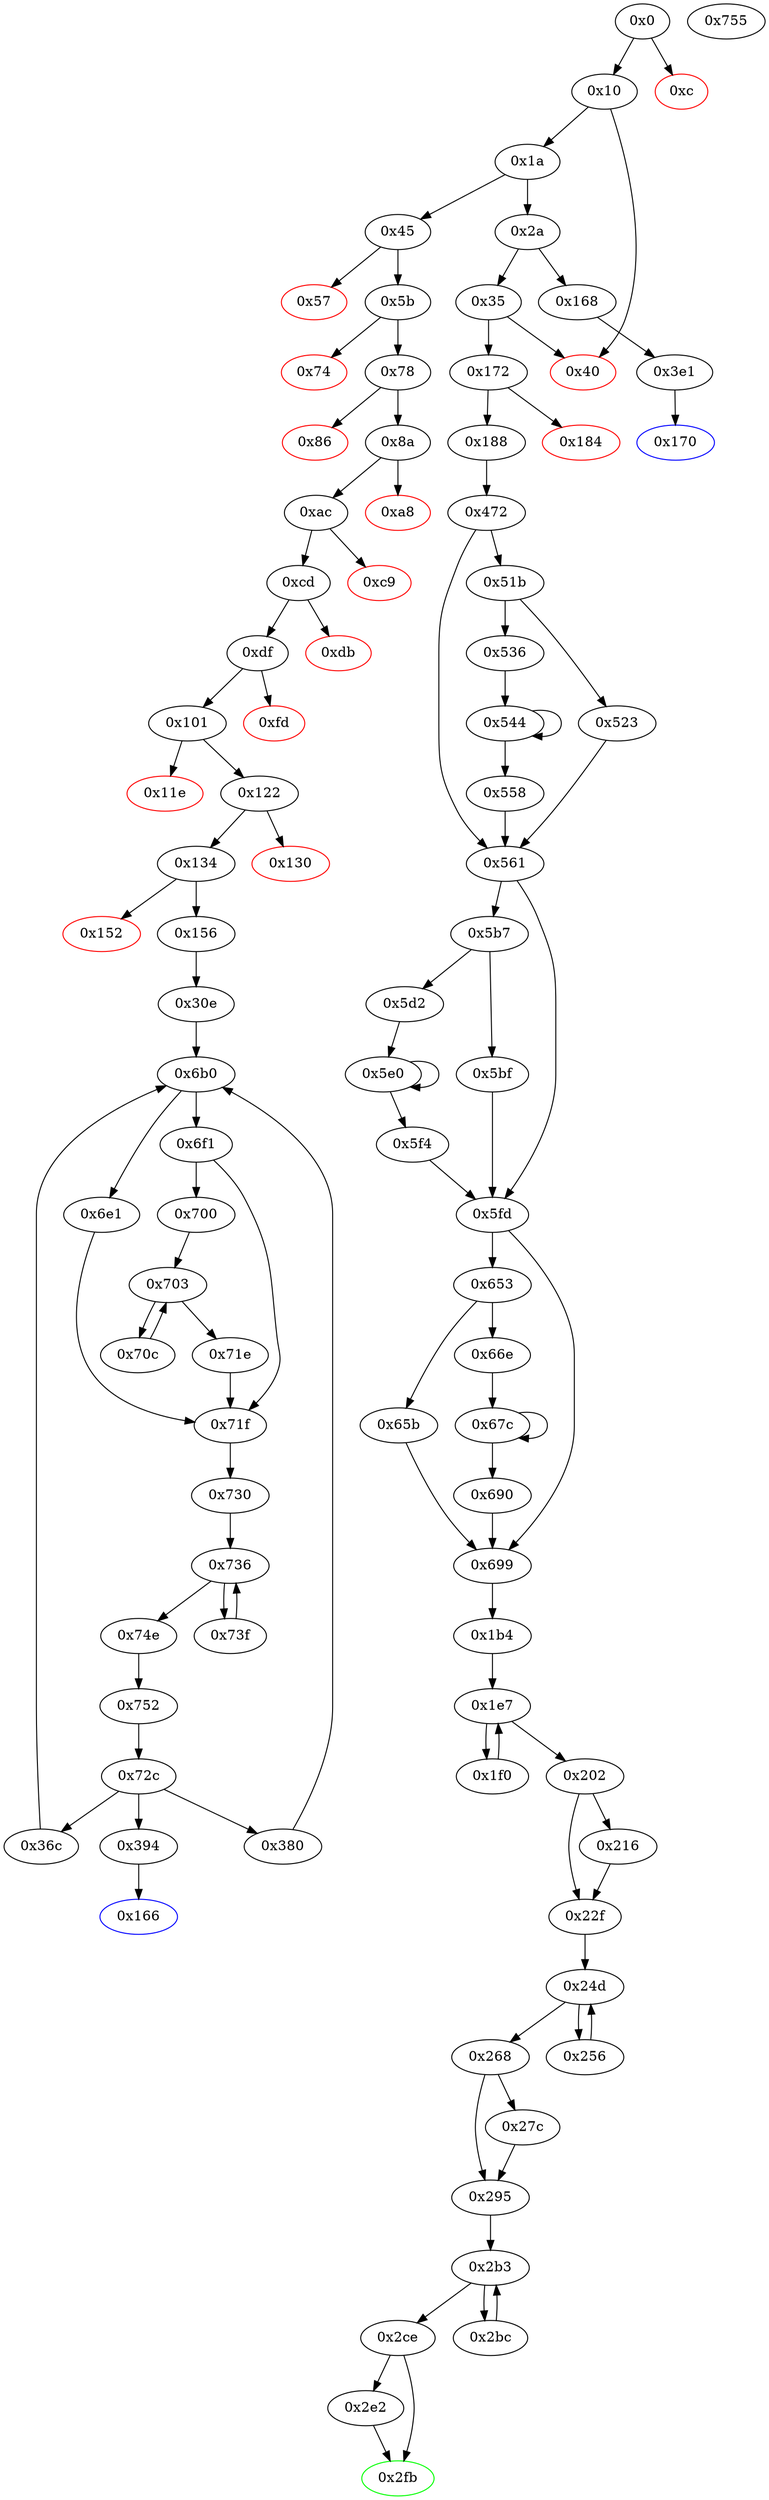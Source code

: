 digraph "" {
"0x2a" [fillcolor=white, id="0x2a", style=filled, tooltip="Block 0x2a\n[0x2a:0x34]\n---\nPredecessors: [0x1a]\nSuccessors: [0x35, 0x168]\n---\n0x2a DUP1\n0x2b PUSH4 0x18178358\n0x30 EQ\n0x31 PUSH2 0x168\n0x34 JUMPI\n---\n0x2b: V17 = 0x18178358\n0x30: V18 = EQ 0x18178358 V13\n0x31: V19 = 0x168\n0x34: JUMPI 0x168 V18\n---\nEntry stack: [V13]\nStack pops: 1\nStack additions: [S0]\nExit stack: [V13]\n\nDef sites:\nV13: {0x1a.0x1f}\n"];
"0x40" [color=red, fillcolor=white, id="0x40", style=filled, tooltip="Block 0x40\n[0x40:0x44]\n---\nPredecessors: [0x10, 0x35]\nSuccessors: []\n---\n0x40 JUMPDEST\n0x41 PUSH1 0x0\n0x43 DUP1\n0x44 REVERT\n---\n0x40: JUMPDEST \n0x41: V23 = 0x0\n0x44: REVERT 0x0 0x0\n---\nEntry stack: [V13]\nStack pops: 0\nStack additions: []\nExit stack: [V13]\n\nDef sites:\nV13: {0x1a.0x1f}\n"];
"0x730" [fillcolor=white, id="0x730", style=filled, tooltip="Block 0x730\n[0x730:0x735]\n---\nPredecessors: [0x71f]\nSuccessors: [0x736]\n---\n0x730 JUMPDEST\n0x731 PUSH2 0x752\n0x734 SWAP2\n0x735 SWAP1\n---\n0x730: JUMPDEST \n0x731: V574 = 0x752\n---\nEntry stack: [V13, 0x166, V51, V49, V79, V77, V107, V105, V264, {0x36c, 0x380, 0x394}, S3, 0x72c, S1, S0]\nStack pops: 2\nStack additions: [0x752, S1, S0]\nExit stack: [V13, 0x166, V51, V49, V79, V77, V107, V105, V264, {0x36c, 0x380, 0x394}, S3, 0x72c, 0x752, S1, S0]\n\nDef sites:\nV13: {0x1a.0x1f}\n0x166: {0x45.0x46}\nV51: {0x8a.0x90}\nV49: {0x8a.0x8c}\nV79: {0xdf.0xe5}\nV77: {0xdf.0xe1}\nV107: {0x134.0x13a}\nV105: {0x134.0x136}\nV264: {0x30e.0x34e}\n{0x36c, 0x380, 0x394}: {0x380.0x38a, 0x36c.0x376, 0x30e.0x362}\nS3: {0x380.0x387, 0x36c.0x373, 0x30e.0x35f}\n0x72c: {0x71f.0x723}\nS1: {0x6b0_0x30e.0x6d7, 0x6b0_0x36c.0x6d7, 0x6b0_0x380.0x6d7}\nS0: {0x6b0_0x380.0x6cd, 0x6b0_0x36c.0x6cd, 0x70c.0x718, 0x6b0_0x30e.0x6cd}\n"];
"0x2e2" [fillcolor=white, id="0x2e2", style=filled, tooltip="Block 0x2e2\n[0x2e2:0x2fa]\n---\nPredecessors: [0x2ce]\nSuccessors: [0x2fb]\n---\n0x2e2 DUP1\n0x2e3 DUP3\n0x2e4 SUB\n0x2e5 DUP1\n0x2e6 MLOAD\n0x2e7 PUSH1 0x1\n0x2e9 DUP4\n0x2ea PUSH1 0x20\n0x2ec SUB\n0x2ed PUSH2 0x100\n0x2f0 EXP\n0x2f1 SUB\n0x2f2 NOT\n0x2f3 AND\n0x2f4 DUP2\n0x2f5 MSTORE\n0x2f6 PUSH1 0x20\n0x2f8 ADD\n0x2f9 SWAP2\n0x2fa POP\n---\n0x2e4: V237 = SUB V232 V234\n0x2e6: V238 = M[V237]\n0x2e7: V239 = 0x1\n0x2ea: V240 = 0x20\n0x2ec: V241 = SUB 0x20 V234\n0x2ed: V242 = 0x100\n0x2f0: V243 = EXP 0x100 V241\n0x2f1: V244 = SUB V243 0x1\n0x2f2: V245 = NOT V244\n0x2f3: V246 = AND V245 V238\n0x2f5: M[V237] = V246\n0x2f6: V247 = 0x20\n0x2f8: V248 = ADD 0x20 V237\n---\nEntry stack: [V13, V331, V357, V420, V483, V138, V140, V142, V144, V232, V234]\nStack pops: 2\nStack additions: [V248, S0]\nExit stack: [V13, V331, V357, V420, V483, V138, V140, V142, V144, V248, V234]\n\nDef sites:\nV13: {0x1a.0x1f}\nV331: {0x472.0x4c0}\nV357: {0x472.0x4f0}\nV420: {0x561.0x58c}\nV483: {0x5fd.0x628}\nV138: {0x1b4.0x1b7}\nV140: {0x1b4.0x1be}\nV142: {0x1b4.0x1c2}\nV144: {0x1b4.0x1c6}\nV232: {0x2ce.0x2d7}\nV234: {0x2ce.0x2db}\n"];
"0x0" [fillcolor=white, id="0x0", style=filled, tooltip="Block 0x0\n[0x0:0xb]\n---\nPredecessors: []\nSuccessors: [0xc, 0x10]\n---\n0x0 PUSH1 0x80\n0x2 PUSH1 0x40\n0x4 MSTORE\n0x5 CALLVALUE\n0x6 DUP1\n0x7 ISZERO\n0x8 PUSH2 0x10\n0xb JUMPI\n---\n0x0: V0 = 0x80\n0x2: V1 = 0x40\n0x4: M[0x40] = 0x80\n0x5: V2 = CALLVALUE\n0x7: V3 = ISZERO V2\n0x8: V4 = 0x10\n0xb: JUMPI 0x10 V3\n---\nEntry stack: []\nStack pops: 0\nStack additions: [V2]\nExit stack: [V2]\n\nDef sites:\n"];
"0x66e" [fillcolor=white, id="0x66e", style=filled, tooltip="Block 0x66e\n[0x66e:0x67b]\n---\nPredecessors: [0x653]\nSuccessors: [0x67c]\n---\n0x66e JUMPDEST\n0x66f DUP3\n0x670 ADD\n0x671 SWAP2\n0x672 SWAP1\n0x673 PUSH1 0x0\n0x675 MSTORE\n0x676 PUSH1 0x20\n0x678 PUSH1 0x0\n0x67a SHA3\n0x67b SWAP1\n---\n0x66e: JUMPDEST \n0x670: V511 = ADD V487 V498\n0x673: V512 = 0x0\n0x675: M[0x0] = V337\n0x676: V513 = 0x20\n0x678: V514 = 0x0\n0x67a: V515 = SHA3 0x0 0x20\n---\nEntry stack: [V13, 0x1b4, V133, 0x0, 0x60, 0x60, 0x60, V328, V331, V357, V420, V337, V483, V337, V474, V487, V337, V498]\nStack pops: 3\nStack additions: [V511, V515, S2]\nExit stack: [V13, 0x1b4, V133, 0x0, 0x60, 0x60, 0x60, V328, V331, V357, V420, V337, V483, V337, V474, V511, V515, V487]\n\nDef sites:\nV13: {0x1a.0x1f}\n0x1b4: {0x172.0x173}\nV133: {0x188.0x1a4}\n0x0: {0x472.0x473}\n0x60: {0x472.0x475}\n0x60: {0x472.0x475}\n0x60: {0x472.0x478}\nV328: {0x472.0x4b9}\nV331: {0x472.0x4c0}\nV357: {0x472.0x4f0}\nV420: {0x561.0x58c}\nV337: {0x472.0x4cc}\nV483: {0x5fd.0x628}\nV337: {0x472.0x4cc}\nV474: {0x5fd.0x618}\nV487: {0x5fd.0x638}\nV337: {0x472.0x4cc}\nV498: {0x5fd.0x64c}\n"];
"0xcd" [fillcolor=white, id="0xcd", style=filled, tooltip="Block 0xcd\n[0xcd:0xda]\n---\nPredecessors: [0xac]\nSuccessors: [0xdb, 0xdf]\n---\n0xcd JUMPDEST\n0xce DUP3\n0xcf ADD\n0xd0 DUP4\n0xd1 PUSH1 0x20\n0xd3 DUP3\n0xd4 ADD\n0xd5 GT\n0xd6 ISZERO\n0xd7 PUSH2 0xdf\n0xda JUMPI\n---\n0xcd: JUMPDEST \n0xcf: V70 = ADD 0x4 V62\n0xd1: V71 = 0x20\n0xd4: V72 = ADD V70 0x20\n0xd5: V73 = GT V72 V33\n0xd6: V74 = ISZERO V73\n0xd7: V75 = 0xdf\n0xda: JUMPI 0xdf V74\n---\nEntry stack: [V13, 0x166, V51, V49, V33, 0x4, 0x44, V62]\nStack pops: 4\nStack additions: [S3, S2, S1, V70]\nExit stack: [V13, 0x166, V51, V49, V33, 0x4, 0x44, V70]\n\nDef sites:\nV13: {0x1a.0x1f}\n0x166: {0x45.0x46}\nV51: {0x8a.0x90}\nV49: {0x8a.0x8c}\nV33: {0x5b.0x5d}\n0x4: {0x45.0x49}\n0x44: {0xac.0xba}\nV62: {0xac.0xb6}\n"];
"0x70c" [fillcolor=white, id="0x70c", style=filled, tooltip="Block 0x70c\n[0x70c:0x71d]\n---\nPredecessors: [0x703]\nSuccessors: [0x703]\n---\n0x70c DUP3\n0x70d CALLDATALOAD\n0x70e DUP3\n0x70f SSTORE\n0x710 SWAP2\n0x711 PUSH1 0x20\n0x713 ADD\n0x714 SWAP2\n0x715 SWAP1\n0x716 PUSH1 0x1\n0x718 ADD\n0x719 SWAP1\n0x71a PUSH2 0x703\n0x71d JUMP\n---\n0x70d: V566 = CALLDATALOAD S2\n0x70f: S[S1] = V566\n0x711: V567 = 0x20\n0x713: V568 = ADD 0x20 S2\n0x716: V569 = 0x1\n0x718: V570 = ADD 0x1 S1\n0x71a: V571 = 0x703\n0x71d: JUMP 0x703\n---\nEntry stack: [V13, 0x166, V51, V49, V79, V77, V107, V105, V264, {0x36c, 0x380, 0x394}, S4, S3, S2, S1, V562]\nStack pops: 3\nStack additions: [V568, V570, S0]\nExit stack: [V13, 0x166, V51, V49, V79, V77, V107, V105, V264, {0x36c, 0x380, 0x394}, S4, S3, V568, V570, V562]\n\nDef sites:\nV13: {0x1a.0x1f}\n0x166: {0x45.0x46}\nV51: {0x8a.0x90}\nV49: {0x8a.0x8c}\nV79: {0xdf.0xe5}\nV77: {0xdf.0xe1}\nV107: {0x134.0x13a}\nV105: {0x134.0x136}\nV264: {0x30e.0x34e}\n{0x36c, 0x380, 0x394}: {0x380.0x38a, 0x36c.0x376, 0x30e.0x362}\nS4: {0x380.0x387, 0x36c.0x373, 0x30e.0x35f}\nS3: {0x6b0_0x380.0x6d7, 0x6b0_0x30e.0x6d7, 0x6b0_0x36c.0x6d7}\nS2: {0x70c.0x713, 0x8a.0x90, 0x134.0x13a, 0xdf.0xe5}\nS1: {0x70c.0x718, 0x6b0_0x380.0x6cd, 0x6b0_0x30e.0x6cd, 0x6b0_0x36c.0x6cd}\nV562: {0x700.0x702}\n"];
"0x561" [fillcolor=white, id="0x561", style=filled, tooltip="Block 0x561\n[0x561:0x5b6]\n---\nPredecessors: [0x472, 0x523, 0x558]\nSuccessors: [0x5b7, 0x5fd]\n---\n0x561 JUMPDEST\n0x562 POP\n0x563 POP\n0x564 POP\n0x565 POP\n0x566 POP\n0x567 SWAP3\n0x568 POP\n0x569 DUP2\n0x56a DUP1\n0x56b SLOAD\n0x56c PUSH1 0x1\n0x56e DUP2\n0x56f PUSH1 0x1\n0x571 AND\n0x572 ISZERO\n0x573 PUSH2 0x100\n0x576 MUL\n0x577 SUB\n0x578 AND\n0x579 PUSH1 0x2\n0x57b SWAP1\n0x57c DIV\n0x57d DUP1\n0x57e PUSH1 0x1f\n0x580 ADD\n0x581 PUSH1 0x20\n0x583 DUP1\n0x584 SWAP2\n0x585 DIV\n0x586 MUL\n0x587 PUSH1 0x20\n0x589 ADD\n0x58a PUSH1 0x40\n0x58c MLOAD\n0x58d SWAP1\n0x58e DUP2\n0x58f ADD\n0x590 PUSH1 0x40\n0x592 MSTORE\n0x593 DUP1\n0x594 SWAP3\n0x595 SWAP2\n0x596 SWAP1\n0x597 DUP2\n0x598 DUP2\n0x599 MSTORE\n0x59a PUSH1 0x20\n0x59c ADD\n0x59d DUP3\n0x59e DUP1\n0x59f SLOAD\n0x5a0 PUSH1 0x1\n0x5a2 DUP2\n0x5a3 PUSH1 0x1\n0x5a5 AND\n0x5a6 ISZERO\n0x5a7 PUSH2 0x100\n0x5aa MUL\n0x5ab SUB\n0x5ac AND\n0x5ad PUSH1 0x2\n0x5af SWAP1\n0x5b0 DIV\n0x5b1 DUP1\n0x5b2 ISZERO\n0x5b3 PUSH2 0x5fd\n0x5b6 JUMPI\n---\n0x561: JUMPDEST \n0x56b: V401 = S[V335]\n0x56c: V402 = 0x1\n0x56f: V403 = 0x1\n0x571: V404 = AND 0x1 V401\n0x572: V405 = ISZERO V404\n0x573: V406 = 0x100\n0x576: V407 = MUL 0x100 V405\n0x577: V408 = SUB V407 0x1\n0x578: V409 = AND V408 V401\n0x579: V410 = 0x2\n0x57c: V411 = DIV V409 0x2\n0x57e: V412 = 0x1f\n0x580: V413 = ADD 0x1f V411\n0x581: V414 = 0x20\n0x585: V415 = DIV V413 0x20\n0x586: V416 = MUL V415 0x20\n0x587: V417 = 0x20\n0x589: V418 = ADD 0x20 V416\n0x58a: V419 = 0x40\n0x58c: V420 = M[0x40]\n0x58f: V421 = ADD V420 V418\n0x590: V422 = 0x40\n0x592: M[0x40] = V421\n0x599: M[V420] = V411\n0x59a: V423 = 0x20\n0x59c: V424 = ADD 0x20 V420\n0x59f: V425 = S[V335]\n0x5a0: V426 = 0x1\n0x5a3: V427 = 0x1\n0x5a5: V428 = AND 0x1 V425\n0x5a6: V429 = ISZERO V428\n0x5a7: V430 = 0x100\n0x5aa: V431 = MUL 0x100 V429\n0x5ab: V432 = SUB V431 0x1\n0x5ac: V433 = AND V432 V425\n0x5ad: V434 = 0x2\n0x5b0: V435 = DIV V433 0x2\n0x5b2: V436 = ISZERO V435\n0x5b3: V437 = 0x5fd\n0x5b6: JUMPI 0x5fd V436\n---\nEntry stack: [V13, 0x1b4, V133, 0x0, 0x60, 0x60, 0x60, V328, V331, V333, V335, V337, V357, V333, V348, S2, S1, S0]\nStack pops: 9\nStack additions: [S5, S7, S6, V420, S7, V411, V424, S7, V435]\nExit stack: [V13, 0x1b4, V133, 0x0, 0x60, 0x60, 0x60, V328, V331, V357, V335, V337, V420, V335, V411, V424, V335, V435]\n\nDef sites:\nV13: {0x1a.0x1f}\n0x1b4: {0x172.0x173}\nV133: {0x188.0x1a4}\n0x0: {0x472.0x473}\n0x60: {0x472.0x475}\n0x60: {0x472.0x475}\n0x60: {0x472.0x478}\nV328: {0x472.0x4b9}\nV331: {0x472.0x4c0}\nV333: {0x472.0x4c4}\nV335: {0x472.0x4c8}\nV337: {0x472.0x4cc}\nV357: {0x472.0x4f0}\nV333: {0x472.0x4c4}\nV348: {0x472.0x4e0}\nS2: {0x558.0x55f, 0x523.0x530, 0x472.0x500}\nS1: {0x472.0x4c4, 0x544.0x54c}\nS0: {0x472.0x514, 0x536.0x538}\n"];
"0x86" [color=red, fillcolor=white, id="0x86", style=filled, tooltip="Block 0x86\n[0x86:0x89]\n---\nPredecessors: [0x78]\nSuccessors: []\n---\n0x86 PUSH1 0x0\n0x88 DUP1\n0x89 REVERT\n---\n0x86: V48 = 0x0\n0x89: REVERT 0x0 0x0\n---\nEntry stack: [V13, 0x166, V33, 0x4, 0x24, V42]\nStack pops: 0\nStack additions: []\nExit stack: [V13, 0x166, V33, 0x4, 0x24, V42]\n\nDef sites:\nV13: {0x1a.0x1f}\n0x166: {0x45.0x46}\nV33: {0x5b.0x5d}\n0x4: {0x45.0x49}\n0x24: {0x5b.0x65}\nV42: {0x78.0x7a}\n"];
"0x134" [fillcolor=white, id="0x134", style=filled, tooltip="Block 0x134\n[0x134:0x151]\n---\nPredecessors: [0x122]\nSuccessors: [0x152, 0x156]\n---\n0x134 JUMPDEST\n0x135 DUP1\n0x136 CALLDATALOAD\n0x137 SWAP1\n0x138 PUSH1 0x20\n0x13a ADD\n0x13b SWAP2\n0x13c DUP5\n0x13d PUSH1 0x1\n0x13f DUP4\n0x140 MUL\n0x141 DUP5\n0x142 ADD\n0x143 GT\n0x144 PUSH5 0x100000000\n0x14a DUP4\n0x14b GT\n0x14c OR\n0x14d ISZERO\n0x14e PUSH2 0x156\n0x151 JUMPI\n---\n0x134: JUMPDEST \n0x136: V105 = CALLDATALOAD V98\n0x138: V106 = 0x20\n0x13a: V107 = ADD 0x20 V98\n0x13d: V108 = 0x1\n0x140: V109 = MUL V105 0x1\n0x142: V110 = ADD V107 V109\n0x143: V111 = GT V110 V33\n0x144: V112 = 0x100000000\n0x14b: V113 = GT V105 0x100000000\n0x14c: V114 = OR V113 V111\n0x14d: V115 = ISZERO V114\n0x14e: V116 = 0x156\n0x151: JUMPI 0x156 V115\n---\nEntry stack: [V13, 0x166, V51, V49, V79, V77, V33, 0x4, 0x64, V98]\nStack pops: 4\nStack additions: [S3, S2, V107, V105, S1]\nExit stack: [V13, 0x166, V51, V49, V79, V77, V33, 0x4, V107, V105, 0x64]\n\nDef sites:\nV13: {0x1a.0x1f}\n0x166: {0x45.0x46}\nV51: {0x8a.0x90}\nV49: {0x8a.0x8c}\nV79: {0xdf.0xe5}\nV77: {0xdf.0xe1}\nV33: {0x5b.0x5d}\n0x4: {0x45.0x49}\n0x64: {0x101.0x10f}\nV98: {0x122.0x124}\n"];
"0x36c" [fillcolor=white, id="0x36c", style=filled, tooltip="Block 0x36c\n[0x36c:0x37f]\n---\nPredecessors: [0x72c]\nSuccessors: [0x6b0]\n---\n0x36c JUMPDEST\n0x36d POP\n0x36e DUP5\n0x36f DUP5\n0x370 DUP3\n0x371 PUSH1 0x2\n0x373 ADD\n0x374 SWAP2\n0x375 SWAP1\n0x376 PUSH2 0x380\n0x379 SWAP3\n0x37a SWAP2\n0x37b SWAP1\n0x37c PUSH2 0x6b0\n0x37f JUMP\n---\n0x36c: JUMPDEST \n0x371: V272 = 0x2\n0x373: V273 = ADD 0x2 V264\n0x376: V274 = 0x380\n0x37c: V275 = 0x6b0\n0x37f: JUMP 0x6b0\n---\nEntry stack: [V13, 0x166, V51, V49, V79, V77, V107, V105, V264, S0]\nStack pops: 6\nStack additions: [S5, S4, S3, S2, S1, 0x380, V273, S5, S4]\nExit stack: [V13, 0x166, V51, V49, V79, V77, V107, V105, V264, 0x380, V273, V79, V77]\n\nDef sites:\nV13: {0x1a.0x1f}\n0x166: {0x45.0x46}\nV51: {0x8a.0x90}\nV49: {0x8a.0x8c}\nV79: {0xdf.0xe5}\nV77: {0xdf.0xe1}\nV107: {0x134.0x13a}\nV105: {0x134.0x136}\nV264: {0x30e.0x34e}\nS0: {0x380.0x387, 0x36c.0x373, 0x30e.0x35f}\n"];
"0x78" [fillcolor=white, id="0x78", style=filled, tooltip="Block 0x78\n[0x78:0x85]\n---\nPredecessors: [0x5b]\nSuccessors: [0x86, 0x8a]\n---\n0x78 JUMPDEST\n0x79 DUP3\n0x7a ADD\n0x7b DUP4\n0x7c PUSH1 0x20\n0x7e DUP3\n0x7f ADD\n0x80 GT\n0x81 ISZERO\n0x82 PUSH2 0x8a\n0x85 JUMPI\n---\n0x78: JUMPDEST \n0x7a: V42 = ADD 0x4 V34\n0x7c: V43 = 0x20\n0x7f: V44 = ADD V42 0x20\n0x80: V45 = GT V44 V33\n0x81: V46 = ISZERO V45\n0x82: V47 = 0x8a\n0x85: JUMPI 0x8a V46\n---\nEntry stack: [V13, 0x166, V33, 0x4, 0x24, V34]\nStack pops: 4\nStack additions: [S3, S2, S1, V42]\nExit stack: [V13, 0x166, V33, 0x4, 0x24, V42]\n\nDef sites:\nV13: {0x1a.0x1f}\n0x166: {0x45.0x46}\nV33: {0x5b.0x5d}\n0x4: {0x45.0x49}\n0x24: {0x5b.0x65}\nV34: {0x5b.0x61}\n"];
"0x5f4" [fillcolor=white, id="0x5f4", style=filled, tooltip="Block 0x5f4\n[0x5f4:0x5fc]\n---\nPredecessors: [0x5e0]\nSuccessors: [0x5fd]\n---\n0x5f4 DUP3\n0x5f5 SWAP1\n0x5f6 SUB\n0x5f7 PUSH1 0x1f\n0x5f9 AND\n0x5fa DUP3\n0x5fb ADD\n0x5fc SWAP2\n---\n0x5f6: V460 = SUB V457 V448\n0x5f7: V461 = 0x1f\n0x5f9: V462 = AND 0x1f V460\n0x5fb: V463 = ADD V448 V462\n---\nEntry stack: [V13, 0x1b4, V133, 0x0, 0x60, 0x60, 0x60, V328, V331, V357, V335, V337, V420, V335, V411, V448, V455, V457]\nStack pops: 3\nStack additions: [V463, S1, S2]\nExit stack: [V13, 0x1b4, V133, 0x0, 0x60, 0x60, 0x60, V328, V331, V357, V335, V337, V420, V335, V411, V463, V455, V448]\n\nDef sites:\nV13: {0x1a.0x1f}\n0x1b4: {0x172.0x173}\nV133: {0x188.0x1a4}\n0x0: {0x472.0x473}\n0x60: {0x472.0x475}\n0x60: {0x472.0x475}\n0x60: {0x472.0x478}\nV328: {0x472.0x4b9}\nV331: {0x472.0x4c0}\nV357: {0x472.0x4f0}\nV335: {0x472.0x4c8}\nV337: {0x472.0x4cc}\nV420: {0x561.0x58c}\nV335: {0x472.0x4c8}\nV411: {0x561.0x57c}\nV448: {0x5d2.0x5d4}\nV455: {0x5e0.0x5e8}\nV457: {0x5e0.0x5ec}\n"];
"0x101" [fillcolor=white, id="0x101", style=filled, tooltip="Block 0x101\n[0x101:0x11d]\n---\nPredecessors: [0xdf]\nSuccessors: [0x11e, 0x122]\n---\n0x101 JUMPDEST\n0x102 SWAP1\n0x103 SWAP2\n0x104 SWAP3\n0x105 SWAP4\n0x106 SWAP2\n0x107 SWAP3\n0x108 SWAP4\n0x109 SWAP1\n0x10a DUP1\n0x10b CALLDATALOAD\n0x10c SWAP1\n0x10d PUSH1 0x20\n0x10f ADD\n0x110 SWAP1\n0x111 PUSH5 0x100000000\n0x117 DUP2\n0x118 GT\n0x119 ISZERO\n0x11a PUSH2 0x122\n0x11d JUMPI\n---\n0x101: JUMPDEST \n0x10b: V90 = CALLDATALOAD 0x44\n0x10d: V91 = 0x20\n0x10f: V92 = ADD 0x20 0x44\n0x111: V93 = 0x100000000\n0x118: V94 = GT V90 0x100000000\n0x119: V95 = ISZERO V94\n0x11a: V96 = 0x122\n0x11d: JUMPI 0x122 V95\n---\nEntry stack: [V13, 0x166, V51, V49, V33, 0x4, V79, V77, 0x44]\nStack pops: 5\nStack additions: [S2, S1, S4, S3, 0x64, V90]\nExit stack: [V13, 0x166, V51, V49, V79, V77, V33, 0x4, 0x64, V90]\n\nDef sites:\nV13: {0x1a.0x1f}\n0x166: {0x45.0x46}\nV51: {0x8a.0x90}\nV49: {0x8a.0x8c}\nV33: {0x5b.0x5d}\n0x4: {0x45.0x49}\nV79: {0xdf.0xe5}\nV77: {0xdf.0xe1}\n0x44: {0xac.0xba}\n"];
"0x5b7" [fillcolor=white, id="0x5b7", style=filled, tooltip="Block 0x5b7\n[0x5b7:0x5be]\n---\nPredecessors: [0x561]\nSuccessors: [0x5bf, 0x5d2]\n---\n0x5b7 DUP1\n0x5b8 PUSH1 0x1f\n0x5ba LT\n0x5bb PUSH2 0x5d2\n0x5be JUMPI\n---\n0x5b8: V438 = 0x1f\n0x5ba: V439 = LT 0x1f V435\n0x5bb: V440 = 0x5d2\n0x5be: JUMPI 0x5d2 V439\n---\nEntry stack: [V13, 0x1b4, V133, 0x0, 0x60, 0x60, 0x60, V328, V331, V357, V335, V337, V420, V335, V411, V424, V335, V435]\nStack pops: 1\nStack additions: [S0]\nExit stack: [V13, 0x1b4, V133, 0x0, 0x60, 0x60, 0x60, V328, V331, V357, V335, V337, V420, V335, V411, V424, V335, V435]\n\nDef sites:\nV13: {0x1a.0x1f}\n0x1b4: {0x172.0x173}\nV133: {0x188.0x1a4}\n0x0: {0x472.0x473}\n0x60: {0x472.0x475}\n0x60: {0x472.0x475}\n0x60: {0x472.0x478}\nV328: {0x472.0x4b9}\nV331: {0x472.0x4c0}\nV357: {0x472.0x4f0}\nV335: {0x472.0x4c8}\nV337: {0x472.0x4cc}\nV420: {0x561.0x58c}\nV335: {0x472.0x4c8}\nV411: {0x561.0x57c}\nV424: {0x561.0x59c}\nV335: {0x472.0x4c8}\nV435: {0x561.0x5b0}\n"];
"0x1a" [fillcolor=white, id="0x1a", style=filled, tooltip="Block 0x1a\n[0x1a:0x29]\n---\nPredecessors: [0x10]\nSuccessors: [0x2a, 0x45]\n---\n0x1a PUSH1 0x0\n0x1c CALLDATALOAD\n0x1d PUSH1 0xe0\n0x1f SHR\n0x20 DUP1\n0x21 PUSH3 0x1c93f\n0x25 EQ\n0x26 PUSH2 0x45\n0x29 JUMPI\n---\n0x1a: V10 = 0x0\n0x1c: V11 = CALLDATALOAD 0x0\n0x1d: V12 = 0xe0\n0x1f: V13 = SHR 0xe0 V11\n0x21: V14 = 0x1c93f\n0x25: V15 = EQ 0x1c93f V13\n0x26: V16 = 0x45\n0x29: JUMPI 0x45 V15\n---\nEntry stack: []\nStack pops: 0\nStack additions: [V13]\nExit stack: [V13]\n\nDef sites:\n"];
"0x736" [fillcolor=white, id="0x736", style=filled, tooltip="Block 0x736\n[0x736:0x73e]\n---\nPredecessors: [0x730, 0x73f]\nSuccessors: [0x73f, 0x74e]\n---\n0x736 JUMPDEST\n0x737 DUP1\n0x738 DUP3\n0x739 GT\n0x73a ISZERO\n0x73b PUSH2 0x74e\n0x73e JUMPI\n---\n0x736: JUMPDEST \n0x739: V575 = GT S1 S0\n0x73a: V576 = ISZERO V575\n0x73b: V577 = 0x74e\n0x73e: JUMPI 0x74e V576\n---\nEntry stack: [V13, 0x166, V51, V49, V79, V77, V107, V105, V264, {0x36c, 0x380, 0x394}, S4, 0x72c, 0x752, S1, S0]\nStack pops: 2\nStack additions: [S1, S0]\nExit stack: [V13, 0x166, V51, V49, V79, V77, V107, V105, V264, {0x36c, 0x380, 0x394}, S4, 0x72c, 0x752, S1, S0]\n\nDef sites:\nV13: {0x1a.0x1f}\n0x166: {0x45.0x46}\nV51: {0x8a.0x90}\nV49: {0x8a.0x8c}\nV79: {0xdf.0xe5}\nV77: {0xdf.0xe1}\nV107: {0x134.0x13a}\nV105: {0x134.0x136}\nV264: {0x30e.0x34e}\n{0x36c, 0x380, 0x394}: {0x380.0x38a, 0x36c.0x376, 0x30e.0x362}\nS4: {0x380.0x387, 0x36c.0x373, 0x30e.0x35f}\n0x72c: {0x71f_0x71e_0x70c.0x723, 0x71f_0x71e_0x700.0x723, 0x71f_0x6e1_0x30e.0x723, 0x71f_0x6f1.0x723, 0x71f_0x6e1_0x36c.0x723, 0x71f_0x6e1_0x380.0x723}\n0x752: {0x730_0x71e_0x70c.0x731, 0x730_0x71e_0x700.0x731, 0x730_0x6e1_0x30e.0x731, 0x730_0x6e1_0x36c.0x731, 0x730.0x731, 0x730_0x6f1.0x731, 0x730_0x6e1_0x380.0x731}\nS1: {0x6b0_0x36c.0x6d7, 0x6b0_0x380.0x6d7, 0x6b0_0x30e.0x6d7}\nS0: {0x6b0_0x36c.0x6cd, 0x6b0_0x30e.0x6cd, 0x6b0_0x380.0x6cd, 0x70c.0x718, 0x73f.0x749}\n"];
"0xc" [color=red, fillcolor=white, id="0xc", style=filled, tooltip="Block 0xc\n[0xc:0xf]\n---\nPredecessors: [0x0]\nSuccessors: []\n---\n0xc PUSH1 0x0\n0xe DUP1\n0xf REVERT\n---\n0xc: V5 = 0x0\n0xf: REVERT 0x0 0x0\n---\nEntry stack: [V2]\nStack pops: 0\nStack additions: []\nExit stack: [V2]\n\nDef sites:\nV2: {0x0.0x5}\n"];
"0x6f1" [fillcolor=white, id="0x6f1", style=filled, tooltip="Block 0x6f1\n[0x6f1:0x6ff]\n---\nPredecessors: [0x6b0]\nSuccessors: [0x700, 0x71f]\n---\n0x6f1 JUMPDEST\n0x6f2 DUP3\n0x6f3 DUP1\n0x6f4 ADD\n0x6f5 PUSH1 0x1\n0x6f7 ADD\n0x6f8 DUP6\n0x6f9 SSTORE\n0x6fa DUP3\n0x6fb ISZERO\n0x6fc PUSH2 0x71f\n0x6ff JUMPI\n---\n0x6f1: JUMPDEST \n0x6f4: V557 = ADD S2 S2\n0x6f5: V558 = 0x1\n0x6f7: V559 = ADD 0x1 V557\n0x6f9: S[S4] = V559\n0x6fb: V560 = ISZERO S2\n0x6fc: V561 = 0x71f\n0x6ff: JUMPI 0x71f V560\n---\nEntry stack: [V13, 0x166, V51, V49, V79, V77, V107, V105, V264, {0x36c, 0x380, 0x394}, S4, V546, S2, V541, S0]\nStack pops: 5\nStack additions: [S4, S3, S2, S1, S0]\nExit stack: [V13, 0x166, V51, V49, V79, V77, V107, V105, V264, {0x36c, 0x380, 0x394}, S4, V546, S2, V541, S0]\n\nDef sites:\nV13: {0x1a.0x1f}\n0x166: {0x45.0x46}\nV51: {0x8a.0x90}\nV49: {0x8a.0x8c}\nV79: {0xdf.0xe5}\nV77: {0xdf.0xe1}\nV107: {0x134.0x13a}\nV105: {0x134.0x136}\nV264: {0x30e.0x34e}\n{0x36c, 0x380, 0x394}: {0x380.0x38a, 0x36c.0x376, 0x30e.0x362}\nS4: {0x380.0x387, 0x36c.0x373, 0x30e.0x35f}\nV546: {0x6b0.0x6d7}\nS2: {0x8a.0x8c, 0x134.0x136, 0xdf.0xe1}\nV541: {0x6b0.0x6cd}\nS0: {0x8a.0x90, 0x134.0x13a, 0xdf.0xe5}\n"];
"0x380" [fillcolor=white, id="0x380", style=filled, tooltip="Block 0x380\n[0x380:0x393]\n---\nPredecessors: [0x72c]\nSuccessors: [0x6b0]\n---\n0x380 JUMPDEST\n0x381 POP\n0x382 DUP3\n0x383 DUP3\n0x384 DUP3\n0x385 PUSH1 0x3\n0x387 ADD\n0x388 SWAP2\n0x389 SWAP1\n0x38a PUSH2 0x394\n0x38d SWAP3\n0x38e SWAP2\n0x38f SWAP1\n0x390 PUSH2 0x6b0\n0x393 JUMP\n---\n0x380: JUMPDEST \n0x385: V276 = 0x3\n0x387: V277 = ADD 0x3 V264\n0x38a: V278 = 0x394\n0x390: V279 = 0x6b0\n0x393: JUMP 0x6b0\n---\nEntry stack: [V13, 0x166, V51, V49, V79, V77, V107, V105, V264, S0]\nStack pops: 4\nStack additions: [S3, S2, S1, 0x394, V277, S3, S2]\nExit stack: [V13, 0x166, V51, V49, V79, V77, V107, V105, V264, 0x394, V277, V107, V105]\n\nDef sites:\nV13: {0x1a.0x1f}\n0x166: {0x45.0x46}\nV51: {0x8a.0x90}\nV49: {0x8a.0x8c}\nV79: {0xdf.0xe5}\nV77: {0xdf.0xe1}\nV107: {0x134.0x13a}\nV105: {0x134.0x136}\nV264: {0x30e.0x34e}\nS0: {0x380.0x387, 0x36c.0x373, 0x30e.0x35f}\n"];
"0x752" [fillcolor=white, id="0x752", style=filled, tooltip="Block 0x752\n[0x752:0x754]\n---\nPredecessors: [0x74e]\nSuccessors: [0x72c]\n---\n0x752 JUMPDEST\n0x753 SWAP1\n0x754 JUMP\n---\n0x752: JUMPDEST \n0x754: JUMP 0x72c\n---\nEntry stack: [V13, 0x166, V51, V49, V79, V77, V107, V105, V264, {0x36c, 0x380, 0x394}, S2, 0x72c, S0]\nStack pops: 2\nStack additions: [S0]\nExit stack: [V13, 0x166, V51, V49, V79, V77, V107, V105, V264, {0x36c, 0x380, 0x394}, S2, S0]\n\nDef sites:\nV13: {0x1a.0x1f}\n0x166: {0x45.0x46}\nV51: {0x8a.0x90}\nV49: {0x8a.0x8c}\nV79: {0xdf.0xe5}\nV77: {0xdf.0xe1}\nV107: {0x134.0x13a}\nV105: {0x134.0x136}\nV264: {0x30e.0x34e}\n{0x36c, 0x380, 0x394}: {0x380.0x38a, 0x36c.0x376, 0x30e.0x362}\nS2: {0x380.0x387, 0x36c.0x373, 0x30e.0x35f}\n0x72c: {0x71f_0x71e_0x70c.0x723, 0x71f_0x71e_0x700.0x723, 0x71f_0x6e1_0x36c.0x723, 0x71f_0x6f1.0x723, 0x71f_0x6e1_0x380.0x723, 0x71f_0x6e1_0x30e.0x723}\nS0: {0x6b0_0x380.0x6d7, 0x6b0_0x30e.0x6d7, 0x6b0_0x36c.0x6d7}\n"];
"0x523" [fillcolor=white, id="0x523", style=filled, tooltip="Block 0x523\n[0x523:0x535]\n---\nPredecessors: [0x51b]\nSuccessors: [0x561]\n---\n0x523 PUSH2 0x100\n0x526 DUP1\n0x527 DUP4\n0x528 SLOAD\n0x529 DIV\n0x52a MUL\n0x52b DUP4\n0x52c MSTORE\n0x52d SWAP2\n0x52e PUSH1 0x20\n0x530 ADD\n0x531 SWAP2\n0x532 PUSH2 0x561\n0x535 JUMP\n---\n0x523: V378 = 0x100\n0x528: V379 = S[V333]\n0x529: V380 = DIV V379 0x100\n0x52a: V381 = MUL V380 0x100\n0x52c: M[V361] = V381\n0x52e: V382 = 0x20\n0x530: V383 = ADD 0x20 V361\n0x532: V384 = 0x561\n0x535: JUMP 0x561\n---\nEntry stack: [V13, 0x1b4, V133, 0x0, 0x60, 0x60, 0x60, V328, V331, V333, V335, V337, V357, V333, V348, V361, V333, V372]\nStack pops: 3\nStack additions: [V383, S1, S0]\nExit stack: [V13, 0x1b4, V133, 0x0, 0x60, 0x60, 0x60, V328, V331, V333, V335, V337, V357, V333, V348, V383, V333, V372]\n\nDef sites:\nV13: {0x1a.0x1f}\n0x1b4: {0x172.0x173}\nV133: {0x188.0x1a4}\n0x0: {0x472.0x473}\n0x60: {0x472.0x475}\n0x60: {0x472.0x475}\n0x60: {0x472.0x478}\nV328: {0x472.0x4b9}\nV331: {0x472.0x4c0}\nV333: {0x472.0x4c4}\nV335: {0x472.0x4c8}\nV337: {0x472.0x4cc}\nV357: {0x472.0x4f0}\nV333: {0x472.0x4c4}\nV348: {0x472.0x4e0}\nV361: {0x472.0x500}\nV333: {0x472.0x4c4}\nV372: {0x472.0x514}\n"];
"0x74e" [fillcolor=white, id="0x74e", style=filled, tooltip="Block 0x74e\n[0x74e:0x751]\n---\nPredecessors: [0x736]\nSuccessors: [0x752]\n---\n0x74e JUMPDEST\n0x74f POP\n0x750 SWAP1\n0x751 JUMP\n---\n0x74e: JUMPDEST \n0x751: JUMP 0x752\n---\nEntry stack: [V13, 0x166, V51, V49, V79, V77, V107, V105, V264, {0x36c, 0x380, 0x394}, S4, 0x72c, 0x752, S1, S0]\nStack pops: 3\nStack additions: [S1]\nExit stack: [V13, 0x166, V51, V49, V79, V77, V107, V105, V264, {0x36c, 0x380, 0x394}, S4, 0x72c, S1]\n\nDef sites:\nV13: {0x1a.0x1f}\n0x166: {0x45.0x46}\nV51: {0x8a.0x90}\nV49: {0x8a.0x8c}\nV79: {0xdf.0xe5}\nV77: {0xdf.0xe1}\nV107: {0x134.0x13a}\nV105: {0x134.0x136}\nV264: {0x30e.0x34e}\n{0x36c, 0x380, 0x394}: {0x380.0x38a, 0x36c.0x376, 0x30e.0x362}\nS4: {0x380.0x387, 0x36c.0x373, 0x30e.0x35f}\n0x72c: {0x71f_0x71e_0x70c.0x723, 0x71f_0x71e_0x700.0x723, 0x71f_0x6e1_0x380.0x723, 0x71f_0x6f1.0x723, 0x71f_0x6e1_0x30e.0x723, 0x71f_0x6e1_0x36c.0x723}\n0x752: {0x730_0x71e_0x70c.0x731, 0x730_0x71e_0x700.0x731, 0x730_0x6e1_0x30e.0x731, 0x730_0x6e1_0x36c.0x731, 0x730_0x6f1.0x731, 0x730_0x6e1_0x380.0x731}\nS1: {0x6b0_0x30e.0x6d7, 0x6b0_0x36c.0x6d7, 0x6b0_0x380.0x6d7}\nS0: {0x6b0_0x36c.0x6cd, 0x6b0_0x30e.0x6cd, 0x6b0_0x380.0x6cd, 0x70c.0x718, 0x73f.0x749}\n"];
"0x216" [fillcolor=white, id="0x216", style=filled, tooltip="Block 0x216\n[0x216:0x22e]\n---\nPredecessors: [0x202]\nSuccessors: [0x22f]\n---\n0x216 DUP1\n0x217 DUP3\n0x218 SUB\n0x219 DUP1\n0x21a MLOAD\n0x21b PUSH1 0x1\n0x21d DUP4\n0x21e PUSH1 0x20\n0x220 SUB\n0x221 PUSH2 0x100\n0x224 EXP\n0x225 SUB\n0x226 NOT\n0x227 AND\n0x228 DUP2\n0x229 MSTORE\n0x22a PUSH1 0x20\n0x22c ADD\n0x22d SWAP2\n0x22e POP\n---\n0x218: V169 = SUB V164 V166\n0x21a: V170 = M[V169]\n0x21b: V171 = 0x1\n0x21e: V172 = 0x20\n0x220: V173 = SUB 0x20 V166\n0x221: V174 = 0x100\n0x224: V175 = EXP 0x100 V173\n0x225: V176 = SUB V175 0x1\n0x226: V177 = NOT V176\n0x227: V178 = AND V177 V170\n0x229: M[V169] = V178\n0x22a: V179 = 0x20\n0x22c: V180 = ADD 0x20 V169\n---\nEntry stack: [V13, V331, V357, V420, V483, V138, V140, V142, V144, V164, V166]\nStack pops: 2\nStack additions: [V180, S0]\nExit stack: [V13, V331, V357, V420, V483, V138, V140, V142, V144, V180, V166]\n\nDef sites:\nV13: {0x1a.0x1f}\nV331: {0x472.0x4c0}\nV357: {0x472.0x4f0}\nV420: {0x561.0x58c}\nV483: {0x5fd.0x628}\nV138: {0x1b4.0x1b7}\nV140: {0x1b4.0x1be}\nV142: {0x1b4.0x1c2}\nV144: {0x1b4.0x1c6}\nV164: {0x202.0x20b}\nV166: {0x202.0x20f}\n"];
"0x5bf" [fillcolor=white, id="0x5bf", style=filled, tooltip="Block 0x5bf\n[0x5bf:0x5d1]\n---\nPredecessors: [0x5b7]\nSuccessors: [0x5fd]\n---\n0x5bf PUSH2 0x100\n0x5c2 DUP1\n0x5c3 DUP4\n0x5c4 SLOAD\n0x5c5 DIV\n0x5c6 MUL\n0x5c7 DUP4\n0x5c8 MSTORE\n0x5c9 SWAP2\n0x5ca PUSH1 0x20\n0x5cc ADD\n0x5cd SWAP2\n0x5ce PUSH2 0x5fd\n0x5d1 JUMP\n---\n0x5bf: V441 = 0x100\n0x5c4: V442 = S[V335]\n0x5c5: V443 = DIV V442 0x100\n0x5c6: V444 = MUL V443 0x100\n0x5c8: M[V424] = V444\n0x5ca: V445 = 0x20\n0x5cc: V446 = ADD 0x20 V424\n0x5ce: V447 = 0x5fd\n0x5d1: JUMP 0x5fd\n---\nEntry stack: [V13, 0x1b4, V133, 0x0, 0x60, 0x60, 0x60, V328, V331, V357, V335, V337, V420, V335, V411, V424, V335, V435]\nStack pops: 3\nStack additions: [V446, S1, S0]\nExit stack: [V13, 0x1b4, V133, 0x0, 0x60, 0x60, 0x60, V328, V331, V357, V335, V337, V420, V335, V411, V446, V335, V435]\n\nDef sites:\nV13: {0x1a.0x1f}\n0x1b4: {0x172.0x173}\nV133: {0x188.0x1a4}\n0x0: {0x472.0x473}\n0x60: {0x472.0x475}\n0x60: {0x472.0x475}\n0x60: {0x472.0x478}\nV328: {0x472.0x4b9}\nV331: {0x472.0x4c0}\nV357: {0x472.0x4f0}\nV335: {0x472.0x4c8}\nV337: {0x472.0x4cc}\nV420: {0x561.0x58c}\nV335: {0x472.0x4c8}\nV411: {0x561.0x57c}\nV424: {0x561.0x59c}\nV335: {0x472.0x4c8}\nV435: {0x561.0x5b0}\n"];
"0x1f0" [fillcolor=white, id="0x1f0", style=filled, tooltip="Block 0x1f0\n[0x1f0:0x201]\n---\nPredecessors: [0x1e7]\nSuccessors: [0x1e7]\n---\n0x1f0 DUP1\n0x1f1 DUP3\n0x1f2 ADD\n0x1f3 MLOAD\n0x1f4 DUP2\n0x1f5 DUP5\n0x1f6 ADD\n0x1f7 MSTORE\n0x1f8 PUSH1 0x20\n0x1fa DUP2\n0x1fb ADD\n0x1fc SWAP1\n0x1fd POP\n0x1fe PUSH2 0x1e7\n0x201 JUMP\n---\n0x1f2: V158 = ADD V153 S0\n0x1f3: V159 = M[V158]\n0x1f6: V160 = ADD V150 S0\n0x1f7: M[V160] = V159\n0x1f8: V161 = 0x20\n0x1fb: V162 = ADD S0 0x20\n0x1fe: V163 = 0x1e7\n0x201: JUMP 0x1e7\n---\nEntry stack: [V13, V331, V357, V420, V483, V138, V140, V142, V144, V150, V153, V151, V151, V150, V153, S0]\nStack pops: 3\nStack additions: [S2, S1, V162]\nExit stack: [V13, V331, V357, V420, V483, V138, V140, V142, V144, V150, V153, V151, V151, V150, V153, V162]\n\nDef sites:\nV13: {0x1a.0x1f}\nV331: {0x472.0x4c0}\nV357: {0x472.0x4f0}\nV420: {0x561.0x58c}\nV483: {0x5fd.0x628}\nV138: {0x1b4.0x1b7}\nV140: {0x1b4.0x1be}\nV142: {0x1b4.0x1c2}\nV144: {0x1b4.0x1c6}\nV150: {0x1b4.0x1d8}\nV153: {0x1b4.0x1e0}\nV151: {0x1b4.0x1dc}\nV151: {0x1b4.0x1dc}\nV150: {0x1b4.0x1d8}\nV153: {0x1b4.0x1e0}\nS0: {0x1f0.0x1fb, 0x1b4.0x1e5}\n"];
"0x295" [fillcolor=white, id="0x295", style=filled, tooltip="Block 0x295\n[0x295:0x2b2]\n---\nPredecessors: [0x268, 0x27c]\nSuccessors: [0x2b3]\n---\n0x295 JUMPDEST\n0x296 POP\n0x297 DUP5\n0x298 DUP2\n0x299 SUB\n0x29a DUP3\n0x29b MSTORE\n0x29c DUP6\n0x29d DUP2\n0x29e DUP2\n0x29f MLOAD\n0x2a0 DUP2\n0x2a1 MSTORE\n0x2a2 PUSH1 0x20\n0x2a4 ADD\n0x2a5 SWAP2\n0x2a6 POP\n0x2a7 DUP1\n0x2a8 MLOAD\n0x2a9 SWAP1\n0x2aa PUSH1 0x20\n0x2ac ADD\n0x2ad SWAP1\n0x2ae DUP1\n0x2af DUP4\n0x2b0 DUP4\n0x2b1 PUSH1 0x0\n---\n0x295: JUMPDEST \n0x299: V215 = SUB S1 V138\n0x29b: M[V144] = V215\n0x29f: V216 = M[V483]\n0x2a1: M[S1] = V216\n0x2a2: V217 = 0x20\n0x2a4: V218 = ADD 0x20 S1\n0x2a8: V219 = M[V483]\n0x2aa: V220 = 0x20\n0x2ac: V221 = ADD 0x20 V483\n0x2b1: V222 = 0x0\n---\nEntry stack: [V13, V331, V357, V420, V483, V138, V140, V142, V144, S1, V200]\nStack pops: 7\nStack additions: [S6, S5, S4, S3, S2, V218, V221, V219, V219, V218, V221, 0x0]\nExit stack: [V13, V331, V357, V420, V483, V138, V140, V142, V144, V218, V221, V219, V219, V218, V221, 0x0]\n\nDef sites:\nV13: {0x1a.0x1f}\nV331: {0x472.0x4c0}\nV357: {0x472.0x4f0}\nV420: {0x561.0x58c}\nV483: {0x5fd.0x628}\nV138: {0x1b4.0x1b7}\nV140: {0x1b4.0x1be}\nV142: {0x1b4.0x1c2}\nV144: {0x1b4.0x1c6}\nS1: {0x268.0x271, 0x27c.0x292}\nV200: {0x268.0x275}\n"];
"0x45" [fillcolor=white, id="0x45", style=filled, tooltip="Block 0x45\n[0x45:0x56]\n---\nPredecessors: [0x1a]\nSuccessors: [0x57, 0x5b]\n---\n0x45 JUMPDEST\n0x46 PUSH2 0x166\n0x49 PUSH1 0x4\n0x4b DUP1\n0x4c CALLDATASIZE\n0x4d SUB\n0x4e PUSH1 0x60\n0x50 DUP2\n0x51 LT\n0x52 ISZERO\n0x53 PUSH2 0x5b\n0x56 JUMPI\n---\n0x45: JUMPDEST \n0x46: V24 = 0x166\n0x49: V25 = 0x4\n0x4c: V26 = CALLDATASIZE\n0x4d: V27 = SUB V26 0x4\n0x4e: V28 = 0x60\n0x51: V29 = LT V27 0x60\n0x52: V30 = ISZERO V29\n0x53: V31 = 0x5b\n0x56: JUMPI 0x5b V30\n---\nEntry stack: [V13]\nStack pops: 0\nStack additions: [0x166, 0x4, V27]\nExit stack: [V13, 0x166, 0x4, V27]\n\nDef sites:\nV13: {0x1a.0x1f}\n"];
"0x74" [color=red, fillcolor=white, id="0x74", style=filled, tooltip="Block 0x74\n[0x74:0x77]\n---\nPredecessors: [0x5b]\nSuccessors: []\n---\n0x74 PUSH1 0x0\n0x76 DUP1\n0x77 REVERT\n---\n0x74: V41 = 0x0\n0x77: REVERT 0x0 0x0\n---\nEntry stack: [V13, 0x166, V33, 0x4, 0x24, V34]\nStack pops: 0\nStack additions: []\nExit stack: [V13, 0x166, V33, 0x4, 0x24, V34]\n\nDef sites:\nV13: {0x1a.0x1f}\n0x166: {0x45.0x46}\nV33: {0x5b.0x5d}\n0x4: {0x45.0x49}\n0x24: {0x5b.0x65}\nV34: {0x5b.0x61}\n"];
"0x544" [fillcolor=white, id="0x544", style=filled, tooltip="Block 0x544\n[0x544:0x557]\n---\nPredecessors: [0x536, 0x544]\nSuccessors: [0x544, 0x558]\n---\n0x544 JUMPDEST\n0x545 DUP2\n0x546 SLOAD\n0x547 DUP2\n0x548 MSTORE\n0x549 SWAP1\n0x54a PUSH1 0x1\n0x54c ADD\n0x54d SWAP1\n0x54e PUSH1 0x20\n0x550 ADD\n0x551 DUP1\n0x552 DUP4\n0x553 GT\n0x554 PUSH2 0x544\n0x557 JUMPI\n---\n0x544: JUMPDEST \n0x546: V390 = S[S1]\n0x548: M[S0] = V390\n0x54a: V391 = 0x1\n0x54c: V392 = ADD 0x1 S1\n0x54e: V393 = 0x20\n0x550: V394 = ADD 0x20 S0\n0x553: V395 = GT V385 V394\n0x554: V396 = 0x544\n0x557: JUMPI 0x544 V395\n---\nEntry stack: [V13, 0x1b4, V133, 0x0, 0x60, 0x60, 0x60, V328, V331, V333, V335, V337, V357, V333, V348, V385, S1, S0]\nStack pops: 3\nStack additions: [S2, V392, V394]\nExit stack: [V13, 0x1b4, V133, 0x0, 0x60, 0x60, 0x60, V328, V331, V333, V335, V337, V357, V333, V348, V385, V392, V394]\n\nDef sites:\nV13: {0x1a.0x1f}\n0x1b4: {0x172.0x173}\nV133: {0x188.0x1a4}\n0x0: {0x472.0x473}\n0x60: {0x472.0x475}\n0x60: {0x472.0x475}\n0x60: {0x472.0x478}\nV328: {0x472.0x4b9}\nV331: {0x472.0x4c0}\nV333: {0x472.0x4c4}\nV335: {0x472.0x4c8}\nV337: {0x472.0x4cc}\nV357: {0x472.0x4f0}\nV333: {0x472.0x4c4}\nV348: {0x472.0x4e0}\nV385: {0x536.0x538}\nS1: {0x544.0x54c, 0x536.0x542}\nS0: {0x472.0x500, 0x544.0x550}\n"];
"0x6e1" [fillcolor=white, id="0x6e1", style=filled, tooltip="Block 0x6e1\n[0x6e1:0x6f0]\n---\nPredecessors: [0x6b0]\nSuccessors: [0x71f]\n---\n0x6e1 DUP1\n0x6e2 CALLDATALOAD\n0x6e3 PUSH1 0xff\n0x6e5 NOT\n0x6e6 AND\n0x6e7 DUP4\n0x6e8 DUP1\n0x6e9 ADD\n0x6ea OR\n0x6eb DUP6\n0x6ec SSTORE\n0x6ed PUSH2 0x71f\n0x6f0 JUMP\n---\n0x6e2: V550 = CALLDATALOAD S0\n0x6e3: V551 = 0xff\n0x6e5: V552 = NOT 0xff\n0x6e6: V553 = AND 0xffffffffffffffffffffffffffffffffffffffffffffffffffffffffffffff00 V550\n0x6e9: V554 = ADD S2 S2\n0x6ea: V555 = OR V554 V553\n0x6ec: S[S4] = V555\n0x6ed: V556 = 0x71f\n0x6f0: JUMP 0x71f\n---\nEntry stack: [V13, 0x166, V51, V49, V79, V77, V107, V105, V264, {0x36c, 0x380, 0x394}, S4, V546, S2, V541, S0]\nStack pops: 5\nStack additions: [S4, S3, S2, S1, S0]\nExit stack: [V13, 0x166, V51, V49, V79, V77, V107, V105, V264, {0x36c, 0x380, 0x394}, S4, V546, S2, V541, S0]\n\nDef sites:\nV13: {0x1a.0x1f}\n0x166: {0x45.0x46}\nV51: {0x8a.0x90}\nV49: {0x8a.0x8c}\nV79: {0xdf.0xe5}\nV77: {0xdf.0xe1}\nV107: {0x134.0x13a}\nV105: {0x134.0x136}\nV264: {0x30e.0x34e}\n{0x36c, 0x380, 0x394}: {0x380.0x38a, 0x36c.0x376, 0x30e.0x362}\nS4: {0x380.0x387, 0x36c.0x373, 0x30e.0x35f}\nV546: {0x6b0.0x6d7}\nS2: {0x8a.0x8c, 0x134.0x136, 0xdf.0xe1}\nV541: {0x6b0.0x6cd}\nS0: {0x8a.0x90, 0x134.0x13a, 0xdf.0xe5}\n"];
"0x170" [color=blue, fillcolor=white, id="0x170", style=filled, tooltip="Block 0x170\n[0x170:0x171]\n---\nPredecessors: [0x3e1]\nSuccessors: []\n---\n0x170 JUMPDEST\n0x171 STOP\n---\n0x170: JUMPDEST \n0x171: STOP \n---\nEntry stack: [V13]\nStack pops: 0\nStack additions: []\nExit stack: [V13]\n\nDef sites:\nV13: {0x1a.0x1f}\n"];
"0x11e" [color=red, fillcolor=white, id="0x11e", style=filled, tooltip="Block 0x11e\n[0x11e:0x121]\n---\nPredecessors: [0x101]\nSuccessors: []\n---\n0x11e PUSH1 0x0\n0x120 DUP1\n0x121 REVERT\n---\n0x11e: V97 = 0x0\n0x121: REVERT 0x0 0x0\n---\nEntry stack: [V13, 0x166, V51, V49, V79, V77, V33, 0x4, 0x64, V90]\nStack pops: 0\nStack additions: []\nExit stack: [V13, 0x166, V51, V49, V79, V77, V33, 0x4, 0x64, V90]\n\nDef sites:\nV13: {0x1a.0x1f}\n0x166: {0x45.0x46}\nV51: {0x8a.0x90}\nV49: {0x8a.0x8c}\nV79: {0xdf.0xe5}\nV77: {0xdf.0xe1}\nV33: {0x5b.0x5d}\n0x4: {0x45.0x49}\n0x64: {0x101.0x10f}\nV90: {0x101.0x10b}\n"];
"0x1e7" [fillcolor=white, id="0x1e7", style=filled, tooltip="Block 0x1e7\n[0x1e7:0x1ef]\n---\nPredecessors: [0x1b4, 0x1f0]\nSuccessors: [0x1f0, 0x202]\n---\n0x1e7 JUMPDEST\n0x1e8 DUP4\n0x1e9 DUP2\n0x1ea LT\n0x1eb ISZERO\n0x1ec PUSH2 0x202\n0x1ef JUMPI\n---\n0x1e7: JUMPDEST \n0x1ea: V155 = LT S0 V151\n0x1eb: V156 = ISZERO V155\n0x1ec: V157 = 0x202\n0x1ef: JUMPI 0x202 V156\n---\nEntry stack: [V13, V331, V357, V420, V483, V138, V140, V142, V144, V150, V153, V151, V151, V150, V153, S0]\nStack pops: 4\nStack additions: [S3, S2, S1, S0]\nExit stack: [V13, V331, V357, V420, V483, V138, V140, V142, V144, V150, V153, V151, V151, V150, V153, S0]\n\nDef sites:\nV13: {0x1a.0x1f}\nV331: {0x472.0x4c0}\nV357: {0x472.0x4f0}\nV420: {0x561.0x58c}\nV483: {0x5fd.0x628}\nV138: {0x1b4.0x1b7}\nV140: {0x1b4.0x1be}\nV142: {0x1b4.0x1c2}\nV144: {0x1b4.0x1c6}\nV150: {0x1b4.0x1d8}\nV153: {0x1b4.0x1e0}\nV151: {0x1b4.0x1dc}\nV151: {0x1b4.0x1dc}\nV150: {0x1b4.0x1d8}\nV153: {0x1b4.0x1e0}\nS0: {0x1f0.0x1fb, 0x1b4.0x1e5}\n"];
"0x65b" [fillcolor=white, id="0x65b", style=filled, tooltip="Block 0x65b\n[0x65b:0x66d]\n---\nPredecessors: [0x653]\nSuccessors: [0x699]\n---\n0x65b PUSH2 0x100\n0x65e DUP1\n0x65f DUP4\n0x660 SLOAD\n0x661 DIV\n0x662 MUL\n0x663 DUP4\n0x664 MSTORE\n0x665 SWAP2\n0x666 PUSH1 0x20\n0x668 ADD\n0x669 SWAP2\n0x66a PUSH2 0x699\n0x66d JUMP\n---\n0x65b: V504 = 0x100\n0x660: V505 = S[V337]\n0x661: V506 = DIV V505 0x100\n0x662: V507 = MUL V506 0x100\n0x664: M[V487] = V507\n0x666: V508 = 0x20\n0x668: V509 = ADD 0x20 V487\n0x66a: V510 = 0x699\n0x66d: JUMP 0x699\n---\nEntry stack: [V13, 0x1b4, V133, 0x0, 0x60, 0x60, 0x60, V328, V331, V357, V420, V337, V483, V337, V474, V487, V337, V498]\nStack pops: 3\nStack additions: [V509, S1, S0]\nExit stack: [V13, 0x1b4, V133, 0x0, 0x60, 0x60, 0x60, V328, V331, V357, V420, V337, V483, V337, V474, V509, V337, V498]\n\nDef sites:\nV13: {0x1a.0x1f}\n0x1b4: {0x172.0x173}\nV133: {0x188.0x1a4}\n0x0: {0x472.0x473}\n0x60: {0x472.0x475}\n0x60: {0x472.0x475}\n0x60: {0x472.0x478}\nV328: {0x472.0x4b9}\nV331: {0x472.0x4c0}\nV357: {0x472.0x4f0}\nV420: {0x561.0x58c}\nV337: {0x472.0x4cc}\nV483: {0x5fd.0x628}\nV337: {0x472.0x4cc}\nV474: {0x5fd.0x618}\nV487: {0x5fd.0x638}\nV337: {0x472.0x4cc}\nV498: {0x5fd.0x64c}\n"];
"0x5fd" [fillcolor=white, id="0x5fd", style=filled, tooltip="Block 0x5fd\n[0x5fd:0x652]\n---\nPredecessors: [0x561, 0x5bf, 0x5f4]\nSuccessors: [0x653, 0x699]\n---\n0x5fd JUMPDEST\n0x5fe POP\n0x5ff POP\n0x600 POP\n0x601 POP\n0x602 POP\n0x603 SWAP2\n0x604 POP\n0x605 DUP1\n0x606 DUP1\n0x607 SLOAD\n0x608 PUSH1 0x1\n0x60a DUP2\n0x60b PUSH1 0x1\n0x60d AND\n0x60e ISZERO\n0x60f PUSH2 0x100\n0x612 MUL\n0x613 SUB\n0x614 AND\n0x615 PUSH1 0x2\n0x617 SWAP1\n0x618 DIV\n0x619 DUP1\n0x61a PUSH1 0x1f\n0x61c ADD\n0x61d PUSH1 0x20\n0x61f DUP1\n0x620 SWAP2\n0x621 DIV\n0x622 MUL\n0x623 PUSH1 0x20\n0x625 ADD\n0x626 PUSH1 0x40\n0x628 MLOAD\n0x629 SWAP1\n0x62a DUP2\n0x62b ADD\n0x62c PUSH1 0x40\n0x62e MSTORE\n0x62f DUP1\n0x630 SWAP3\n0x631 SWAP2\n0x632 SWAP1\n0x633 DUP2\n0x634 DUP2\n0x635 MSTORE\n0x636 PUSH1 0x20\n0x638 ADD\n0x639 DUP3\n0x63a DUP1\n0x63b SLOAD\n0x63c PUSH1 0x1\n0x63e DUP2\n0x63f PUSH1 0x1\n0x641 AND\n0x642 ISZERO\n0x643 PUSH2 0x100\n0x646 MUL\n0x647 SUB\n0x648 AND\n0x649 PUSH1 0x2\n0x64b SWAP1\n0x64c DIV\n0x64d DUP1\n0x64e ISZERO\n0x64f PUSH2 0x699\n0x652 JUMPI\n---\n0x5fd: JUMPDEST \n0x607: V464 = S[V337]\n0x608: V465 = 0x1\n0x60b: V466 = 0x1\n0x60d: V467 = AND 0x1 V464\n0x60e: V468 = ISZERO V467\n0x60f: V469 = 0x100\n0x612: V470 = MUL 0x100 V468\n0x613: V471 = SUB V470 0x1\n0x614: V472 = AND V471 V464\n0x615: V473 = 0x2\n0x618: V474 = DIV V472 0x2\n0x61a: V475 = 0x1f\n0x61c: V476 = ADD 0x1f V474\n0x61d: V477 = 0x20\n0x621: V478 = DIV V476 0x20\n0x622: V479 = MUL V478 0x20\n0x623: V480 = 0x20\n0x625: V481 = ADD 0x20 V479\n0x626: V482 = 0x40\n0x628: V483 = M[0x40]\n0x62b: V484 = ADD V483 V481\n0x62c: V485 = 0x40\n0x62e: M[0x40] = V484\n0x635: M[V483] = V474\n0x636: V486 = 0x20\n0x638: V487 = ADD 0x20 V483\n0x63b: V488 = S[V337]\n0x63c: V489 = 0x1\n0x63f: V490 = 0x1\n0x641: V491 = AND 0x1 V488\n0x642: V492 = ISZERO V491\n0x643: V493 = 0x100\n0x646: V494 = MUL 0x100 V492\n0x647: V495 = SUB V494 0x1\n0x648: V496 = AND V495 V488\n0x649: V497 = 0x2\n0x64c: V498 = DIV V496 0x2\n0x64e: V499 = ISZERO V498\n0x64f: V500 = 0x699\n0x652: JUMPI 0x699 V499\n---\nEntry stack: [V13, 0x1b4, V133, 0x0, 0x60, 0x60, 0x60, V328, V331, V357, V335, V337, V420, V335, V411, S2, S1, S0]\nStack pops: 8\nStack additions: [S5, S6, V483, S6, V474, V487, S6, V498]\nExit stack: [V13, 0x1b4, V133, 0x0, 0x60, 0x60, 0x60, V328, V331, V357, V420, V337, V483, V337, V474, V487, V337, V498]\n\nDef sites:\nV13: {0x1a.0x1f}\n0x1b4: {0x172.0x173}\nV133: {0x188.0x1a4}\n0x0: {0x472.0x473}\n0x60: {0x472.0x475}\n0x60: {0x472.0x475}\n0x60: {0x472.0x478}\nV328: {0x472.0x4b9}\nV331: {0x472.0x4c0}\nV357: {0x472.0x4f0}\nV335: {0x472.0x4c8}\nV337: {0x472.0x4cc}\nV420: {0x561.0x58c}\nV335: {0x472.0x4c8}\nV411: {0x561.0x57c}\nS2: {0x561.0x59c, 0x5f4.0x5fb, 0x5bf.0x5cc}\nS1: {0x5e0.0x5e8, 0x472.0x4c8}\nS0: {0x561.0x5b0, 0x5d2.0x5d4}\n"];
"0x394" [fillcolor=white, id="0x394", style=filled, tooltip="Block 0x394\n[0x394:0x3e0]\n---\nPredecessors: [0x72c]\nSuccessors: [0x166]\n---\n0x394 JUMPDEST\n0x395 POP\n0x396 CALLER\n0x397 PUSH20 0xffffffffffffffffffffffffffffffffffffffff\n0x3ac AND\n0x3ad PUSH32 0xd456720fd185d4060f5cea4d82775d2af95048c1e10f227ec35bae950a4be2a8\n0x3ce PUSH1 0x40\n0x3d0 MLOAD\n0x3d1 PUSH1 0x40\n0x3d3 MLOAD\n0x3d4 DUP1\n0x3d5 SWAP2\n0x3d6 SUB\n0x3d7 SWAP1\n0x3d8 LOG2\n0x3d9 POP\n0x3da POP\n0x3db POP\n0x3dc POP\n0x3dd POP\n0x3de POP\n0x3df POP\n0x3e0 JUMP\n---\n0x394: JUMPDEST \n0x396: V280 = CALLER\n0x397: V281 = 0xffffffffffffffffffffffffffffffffffffffff\n0x3ac: V282 = AND 0xffffffffffffffffffffffffffffffffffffffff V280\n0x3ad: V283 = 0xd456720fd185d4060f5cea4d82775d2af95048c1e10f227ec35bae950a4be2a8\n0x3ce: V284 = 0x40\n0x3d0: V285 = M[0x40]\n0x3d1: V286 = 0x40\n0x3d3: V287 = M[0x40]\n0x3d6: V288 = SUB V285 V287\n0x3d8: LOG V287 V288 0xd456720fd185d4060f5cea4d82775d2af95048c1e10f227ec35bae950a4be2a8 V282\n0x3e0: JUMP 0x166\n---\nEntry stack: [V13, 0x166, V51, V49, V79, V77, V107, V105, V264, S0]\nStack pops: 9\nStack additions: []\nExit stack: [V13]\n\nDef sites:\nV13: {0x1a.0x1f}\n0x166: {0x45.0x46}\nV51: {0x8a.0x90}\nV49: {0x8a.0x8c}\nV79: {0xdf.0xe5}\nV77: {0xdf.0xe1}\nV107: {0x134.0x13a}\nV105: {0x134.0x136}\nV264: {0x30e.0x34e}\nS0: {0x380.0x387, 0x36c.0x373, 0x30e.0x35f}\n"];
"0x1b4" [fillcolor=white, id="0x1b4", style=filled, tooltip="Block 0x1b4\n[0x1b4:0x1e6]\n---\nPredecessors: [0x699]\nSuccessors: [0x1e7]\n---\n0x1b4 JUMPDEST\n0x1b5 PUSH1 0x40\n0x1b7 MLOAD\n0x1b8 DUP1\n0x1b9 DUP6\n0x1ba DUP2\n0x1bb MSTORE\n0x1bc PUSH1 0x20\n0x1be ADD\n0x1bf DUP1\n0x1c0 PUSH1 0x20\n0x1c2 ADD\n0x1c3 DUP1\n0x1c4 PUSH1 0x20\n0x1c6 ADD\n0x1c7 DUP1\n0x1c8 PUSH1 0x20\n0x1ca ADD\n0x1cb DUP5\n0x1cc DUP2\n0x1cd SUB\n0x1ce DUP5\n0x1cf MSTORE\n0x1d0 DUP8\n0x1d1 DUP2\n0x1d2 DUP2\n0x1d3 MLOAD\n0x1d4 DUP2\n0x1d5 MSTORE\n0x1d6 PUSH1 0x20\n0x1d8 ADD\n0x1d9 SWAP2\n0x1da POP\n0x1db DUP1\n0x1dc MLOAD\n0x1dd SWAP1\n0x1de PUSH1 0x20\n0x1e0 ADD\n0x1e1 SWAP1\n0x1e2 DUP1\n0x1e3 DUP4\n0x1e4 DUP4\n0x1e5 PUSH1 0x0\n---\n0x1b4: JUMPDEST \n0x1b5: V137 = 0x40\n0x1b7: V138 = M[0x40]\n0x1bb: M[V138] = V331\n0x1bc: V139 = 0x20\n0x1be: V140 = ADD 0x20 V138\n0x1c0: V141 = 0x20\n0x1c2: V142 = ADD 0x20 V140\n0x1c4: V143 = 0x20\n0x1c6: V144 = ADD 0x20 V142\n0x1c8: V145 = 0x20\n0x1ca: V146 = ADD 0x20 V144\n0x1cd: V147 = SUB V146 V138\n0x1cf: M[V140] = V147\n0x1d3: V148 = M[V357]\n0x1d5: M[V146] = V148\n0x1d6: V149 = 0x20\n0x1d8: V150 = ADD 0x20 V146\n0x1dc: V151 = M[V357]\n0x1de: V152 = 0x20\n0x1e0: V153 = ADD 0x20 V357\n0x1e5: V154 = 0x0\n---\nEntry stack: [V13, V331, V357, V420, V483]\nStack pops: 4\nStack additions: [S3, S2, S1, S0, V138, V140, V142, V144, V150, V153, V151, V151, V150, V153, 0x0]\nExit stack: [V13, V331, V357, V420, V483, V138, V140, V142, V144, V150, V153, V151, V151, V150, V153, 0x0]\n\nDef sites:\nV13: {0x1a.0x1f}\nV331: {0x472.0x4c0}\nV357: {0x472.0x4f0}\nV420: {0x561.0x58c}\nV483: {0x5fd.0x628}\n"];
"0x700" [fillcolor=white, id="0x700", style=filled, tooltip="Block 0x700\n[0x700:0x702]\n---\nPredecessors: [0x6f1]\nSuccessors: [0x703]\n---\n0x700 SWAP2\n0x701 DUP3\n0x702 ADD\n---\n0x702: V562 = ADD S0 S2\n---\nEntry stack: [V13, 0x166, V51, V49, V79, V77, V107, V105, V264, {0x36c, 0x380, 0x394}, S4, V546, S2, V541, S0]\nStack pops: 3\nStack additions: [S0, S1, V562]\nExit stack: [V13, 0x166, V51, V49, V79, V77, V107, V105, V264, {0x36c, 0x380, 0x394}, S4, V546, S0, V541, V562]\n\nDef sites:\nV13: {0x1a.0x1f}\n0x166: {0x45.0x46}\nV51: {0x8a.0x90}\nV49: {0x8a.0x8c}\nV79: {0xdf.0xe5}\nV77: {0xdf.0xe1}\nV107: {0x134.0x13a}\nV105: {0x134.0x136}\nV264: {0x30e.0x34e}\n{0x36c, 0x380, 0x394}: {0x380.0x38a, 0x36c.0x376, 0x30e.0x362}\nS4: {0x380.0x387, 0x36c.0x373, 0x30e.0x35f}\nV546: {0x6b0.0x6d7}\nS2: {0x8a.0x8c, 0x134.0x136, 0xdf.0xe1}\nV541: {0x6b0.0x6cd}\nS0: {0x8a.0x90, 0x134.0x13a, 0xdf.0xe5}\n"];
"0x472" [fillcolor=white, id="0x472", style=filled, tooltip="Block 0x472\n[0x472:0x51a]\n---\nPredecessors: [0x188]\nSuccessors: [0x51b, 0x561]\n---\n0x472 JUMPDEST\n0x473 PUSH1 0x0\n0x475 PUSH1 0x60\n0x477 DUP1\n0x478 PUSH1 0x60\n0x47a PUSH1 0x0\n0x47c DUP1\n0x47d PUSH1 0x0\n0x47f DUP8\n0x480 PUSH20 0xffffffffffffffffffffffffffffffffffffffff\n0x495 AND\n0x496 PUSH20 0xffffffffffffffffffffffffffffffffffffffff\n0x4ab AND\n0x4ac DUP2\n0x4ad MSTORE\n0x4ae PUSH1 0x20\n0x4b0 ADD\n0x4b1 SWAP1\n0x4b2 DUP2\n0x4b3 MSTORE\n0x4b4 PUSH1 0x20\n0x4b6 ADD\n0x4b7 PUSH1 0x0\n0x4b9 SHA3\n0x4ba SWAP1\n0x4bb POP\n0x4bc DUP1\n0x4bd PUSH1 0x0\n0x4bf ADD\n0x4c0 SLOAD\n0x4c1 DUP2\n0x4c2 PUSH1 0x1\n0x4c4 ADD\n0x4c5 DUP3\n0x4c6 PUSH1 0x2\n0x4c8 ADD\n0x4c9 DUP4\n0x4ca PUSH1 0x3\n0x4cc ADD\n0x4cd DUP3\n0x4ce DUP1\n0x4cf SLOAD\n0x4d0 PUSH1 0x1\n0x4d2 DUP2\n0x4d3 PUSH1 0x1\n0x4d5 AND\n0x4d6 ISZERO\n0x4d7 PUSH2 0x100\n0x4da MUL\n0x4db SUB\n0x4dc AND\n0x4dd PUSH1 0x2\n0x4df SWAP1\n0x4e0 DIV\n0x4e1 DUP1\n0x4e2 PUSH1 0x1f\n0x4e4 ADD\n0x4e5 PUSH1 0x20\n0x4e7 DUP1\n0x4e8 SWAP2\n0x4e9 DIV\n0x4ea MUL\n0x4eb PUSH1 0x20\n0x4ed ADD\n0x4ee PUSH1 0x40\n0x4f0 MLOAD\n0x4f1 SWAP1\n0x4f2 DUP2\n0x4f3 ADD\n0x4f4 PUSH1 0x40\n0x4f6 MSTORE\n0x4f7 DUP1\n0x4f8 SWAP3\n0x4f9 SWAP2\n0x4fa SWAP1\n0x4fb DUP2\n0x4fc DUP2\n0x4fd MSTORE\n0x4fe PUSH1 0x20\n0x500 ADD\n0x501 DUP3\n0x502 DUP1\n0x503 SLOAD\n0x504 PUSH1 0x1\n0x506 DUP2\n0x507 PUSH1 0x1\n0x509 AND\n0x50a ISZERO\n0x50b PUSH2 0x100\n0x50e MUL\n0x50f SUB\n0x510 AND\n0x511 PUSH1 0x2\n0x513 SWAP1\n0x514 DIV\n0x515 DUP1\n0x516 ISZERO\n0x517 PUSH2 0x561\n0x51a JUMPI\n---\n0x472: JUMPDEST \n0x473: V314 = 0x0\n0x475: V315 = 0x60\n0x478: V316 = 0x60\n0x47a: V317 = 0x0\n0x47d: V318 = 0x0\n0x480: V319 = 0xffffffffffffffffffffffffffffffffffffffff\n0x495: V320 = AND 0xffffffffffffffffffffffffffffffffffffffff V133\n0x496: V321 = 0xffffffffffffffffffffffffffffffffffffffff\n0x4ab: V322 = AND 0xffffffffffffffffffffffffffffffffffffffff V320\n0x4ad: M[0x0] = V322\n0x4ae: V323 = 0x20\n0x4b0: V324 = ADD 0x20 0x0\n0x4b3: M[0x20] = 0x0\n0x4b4: V325 = 0x20\n0x4b6: V326 = ADD 0x20 0x20\n0x4b7: V327 = 0x0\n0x4b9: V328 = SHA3 0x0 0x40\n0x4bd: V329 = 0x0\n0x4bf: V330 = ADD 0x0 V328\n0x4c0: V331 = S[V330]\n0x4c2: V332 = 0x1\n0x4c4: V333 = ADD 0x1 V328\n0x4c6: V334 = 0x2\n0x4c8: V335 = ADD 0x2 V328\n0x4ca: V336 = 0x3\n0x4cc: V337 = ADD 0x3 V328\n0x4cf: V338 = S[V333]\n0x4d0: V339 = 0x1\n0x4d3: V340 = 0x1\n0x4d5: V341 = AND 0x1 V338\n0x4d6: V342 = ISZERO V341\n0x4d7: V343 = 0x100\n0x4da: V344 = MUL 0x100 V342\n0x4db: V345 = SUB V344 0x1\n0x4dc: V346 = AND V345 V338\n0x4dd: V347 = 0x2\n0x4e0: V348 = DIV V346 0x2\n0x4e2: V349 = 0x1f\n0x4e4: V350 = ADD 0x1f V348\n0x4e5: V351 = 0x20\n0x4e9: V352 = DIV V350 0x20\n0x4ea: V353 = MUL V352 0x20\n0x4eb: V354 = 0x20\n0x4ed: V355 = ADD 0x20 V353\n0x4ee: V356 = 0x40\n0x4f0: V357 = M[0x40]\n0x4f3: V358 = ADD V357 V355\n0x4f4: V359 = 0x40\n0x4f6: M[0x40] = V358\n0x4fd: M[V357] = V348\n0x4fe: V360 = 0x20\n0x500: V361 = ADD 0x20 V357\n0x503: V362 = S[V333]\n0x504: V363 = 0x1\n0x507: V364 = 0x1\n0x509: V365 = AND 0x1 V362\n0x50a: V366 = ISZERO V365\n0x50b: V367 = 0x100\n0x50e: V368 = MUL 0x100 V366\n0x50f: V369 = SUB V368 0x1\n0x510: V370 = AND V369 V362\n0x511: V371 = 0x2\n0x514: V372 = DIV V370 0x2\n0x516: V373 = ISZERO V372\n0x517: V374 = 0x561\n0x51a: JUMPI 0x561 V373\n---\nEntry stack: [V13, 0x1b4, V133]\nStack pops: 1\nStack additions: [S0, 0x0, 0x60, 0x60, 0x60, V328, V331, V333, V335, V337, V357, V333, V348, V361, V333, V372]\nExit stack: [V13, 0x1b4, V133, 0x0, 0x60, 0x60, 0x60, V328, V331, V333, V335, V337, V357, V333, V348, V361, V333, V372]\n\nDef sites:\nV13: {0x1a.0x1f}\n0x1b4: {0x172.0x173}\nV133: {0x188.0x1a4}\n"];
"0x168" [fillcolor=white, id="0x168", style=filled, tooltip="Block 0x168\n[0x168:0x16f]\n---\nPredecessors: [0x2a]\nSuccessors: [0x3e1]\n---\n0x168 JUMPDEST\n0x169 PUSH2 0x170\n0x16c PUSH2 0x3e1\n0x16f JUMP\n---\n0x168: JUMPDEST \n0x169: V119 = 0x170\n0x16c: V120 = 0x3e1\n0x16f: JUMP 0x3e1\n---\nEntry stack: [V13]\nStack pops: 0\nStack additions: [0x170]\nExit stack: [V13, 0x170]\n\nDef sites:\nV13: {0x1a.0x1f}\n"];
"0x152" [color=red, fillcolor=white, id="0x152", style=filled, tooltip="Block 0x152\n[0x152:0x155]\n---\nPredecessors: [0x134]\nSuccessors: []\n---\n0x152 PUSH1 0x0\n0x154 DUP1\n0x155 REVERT\n---\n0x152: V117 = 0x0\n0x155: REVERT 0x0 0x0\n---\nEntry stack: [V13, 0x166, V51, V49, V79, V77, V33, 0x4, V107, V105, 0x64]\nStack pops: 0\nStack additions: []\nExit stack: [V13, 0x166, V51, V49, V79, V77, V33, 0x4, V107, V105, 0x64]\n\nDef sites:\nV13: {0x1a.0x1f}\n0x166: {0x45.0x46}\nV51: {0x8a.0x90}\nV49: {0x8a.0x8c}\nV79: {0xdf.0xe5}\nV77: {0xdf.0xe1}\nV33: {0x5b.0x5d}\n0x4: {0x45.0x49}\nV107: {0x134.0x13a}\nV105: {0x134.0x136}\n0x64: {0x101.0x10f}\n"];
"0x67c" [fillcolor=white, id="0x67c", style=filled, tooltip="Block 0x67c\n[0x67c:0x68f]\n---\nPredecessors: [0x66e, 0x67c]\nSuccessors: [0x67c, 0x690]\n---\n0x67c JUMPDEST\n0x67d DUP2\n0x67e SLOAD\n0x67f DUP2\n0x680 MSTORE\n0x681 SWAP1\n0x682 PUSH1 0x1\n0x684 ADD\n0x685 SWAP1\n0x686 PUSH1 0x20\n0x688 ADD\n0x689 DUP1\n0x68a DUP4\n0x68b GT\n0x68c PUSH2 0x67c\n0x68f JUMPI\n---\n0x67c: JUMPDEST \n0x67e: V516 = S[S1]\n0x680: M[S0] = V516\n0x682: V517 = 0x1\n0x684: V518 = ADD 0x1 S1\n0x686: V519 = 0x20\n0x688: V520 = ADD 0x20 S0\n0x68b: V521 = GT V511 V520\n0x68c: V522 = 0x67c\n0x68f: JUMPI 0x67c V521\n---\nEntry stack: [V13, 0x1b4, V133, 0x0, 0x60, 0x60, 0x60, V328, V331, V357, V420, V337, V483, V337, V474, V511, S1, S0]\nStack pops: 3\nStack additions: [S2, V518, V520]\nExit stack: [V13, 0x1b4, V133, 0x0, 0x60, 0x60, 0x60, V328, V331, V357, V420, V337, V483, V337, V474, V511, V518, V520]\n\nDef sites:\nV13: {0x1a.0x1f}\n0x1b4: {0x172.0x173}\nV133: {0x188.0x1a4}\n0x0: {0x472.0x473}\n0x60: {0x472.0x475}\n0x60: {0x472.0x475}\n0x60: {0x472.0x478}\nV328: {0x472.0x4b9}\nV331: {0x472.0x4c0}\nV357: {0x472.0x4f0}\nV420: {0x561.0x58c}\nV337: {0x472.0x4cc}\nV483: {0x5fd.0x628}\nV337: {0x472.0x4cc}\nV474: {0x5fd.0x618}\nV511: {0x66e.0x670}\nS1: {0x67c.0x684, 0x66e.0x67a}\nS0: {0x5fd.0x638, 0x67c.0x688}\n"];
"0x2b3" [fillcolor=white, id="0x2b3", style=filled, tooltip="Block 0x2b3\n[0x2b3:0x2bb]\n---\nPredecessors: [0x295, 0x2bc]\nSuccessors: [0x2bc, 0x2ce]\n---\n0x2b3 JUMPDEST\n0x2b4 DUP4\n0x2b5 DUP2\n0x2b6 LT\n0x2b7 ISZERO\n0x2b8 PUSH2 0x2ce\n0x2bb JUMPI\n---\n0x2b3: JUMPDEST \n0x2b6: V223 = LT S0 V219\n0x2b7: V224 = ISZERO V223\n0x2b8: V225 = 0x2ce\n0x2bb: JUMPI 0x2ce V224\n---\nEntry stack: [V13, V331, V357, V420, V483, V138, V140, V142, V144, V218, V221, V219, V219, V218, V221, S0]\nStack pops: 4\nStack additions: [S3, S2, S1, S0]\nExit stack: [V13, V331, V357, V420, V483, V138, V140, V142, V144, V218, V221, V219, V219, V218, V221, S0]\n\nDef sites:\nV13: {0x1a.0x1f}\nV331: {0x472.0x4c0}\nV357: {0x472.0x4f0}\nV420: {0x561.0x58c}\nV483: {0x5fd.0x628}\nV138: {0x1b4.0x1b7}\nV140: {0x1b4.0x1be}\nV142: {0x1b4.0x1c2}\nV144: {0x1b4.0x1c6}\nV218: {0x295.0x2a4}\nV221: {0x295.0x2ac}\nV219: {0x295.0x2a8}\nV219: {0x295.0x2a8}\nV218: {0x295.0x2a4}\nV221: {0x295.0x2ac}\nS0: {0x295.0x2b1, 0x2bc.0x2c7}\n"];
"0x51b" [fillcolor=white, id="0x51b", style=filled, tooltip="Block 0x51b\n[0x51b:0x522]\n---\nPredecessors: [0x472]\nSuccessors: [0x523, 0x536]\n---\n0x51b DUP1\n0x51c PUSH1 0x1f\n0x51e LT\n0x51f PUSH2 0x536\n0x522 JUMPI\n---\n0x51c: V375 = 0x1f\n0x51e: V376 = LT 0x1f V372\n0x51f: V377 = 0x536\n0x522: JUMPI 0x536 V376\n---\nEntry stack: [V13, 0x1b4, V133, 0x0, 0x60, 0x60, 0x60, V328, V331, V333, V335, V337, V357, V333, V348, V361, V333, V372]\nStack pops: 1\nStack additions: [S0]\nExit stack: [V13, 0x1b4, V133, 0x0, 0x60, 0x60, 0x60, V328, V331, V333, V335, V337, V357, V333, V348, V361, V333, V372]\n\nDef sites:\nV13: {0x1a.0x1f}\n0x1b4: {0x172.0x173}\nV133: {0x188.0x1a4}\n0x0: {0x472.0x473}\n0x60: {0x472.0x475}\n0x60: {0x472.0x475}\n0x60: {0x472.0x478}\nV328: {0x472.0x4b9}\nV331: {0x472.0x4c0}\nV333: {0x472.0x4c4}\nV335: {0x472.0x4c8}\nV337: {0x472.0x4cc}\nV357: {0x472.0x4f0}\nV333: {0x472.0x4c4}\nV348: {0x472.0x4e0}\nV361: {0x472.0x500}\nV333: {0x472.0x4c4}\nV372: {0x472.0x514}\n"];
"0x71f" [fillcolor=white, id="0x71f", style=filled, tooltip="Block 0x71f\n[0x71f:0x72b]\n---\nPredecessors: [0x6e1, 0x6f1, 0x71e]\nSuccessors: [0x730]\n---\n0x71f JUMPDEST\n0x720 POP\n0x721 SWAP1\n0x722 POP\n0x723 PUSH2 0x72c\n0x726 SWAP2\n0x727 SWAP1\n0x728 PUSH2 0x730\n0x72b JUMP\n---\n0x71f: JUMPDEST \n0x723: V572 = 0x72c\n0x728: V573 = 0x730\n0x72b: JUMP 0x730\n---\nEntry stack: [V13, 0x166, V51, V49, V79, V77, V107, V105, V264, {0x36c, 0x380, 0x394}, S4, S3, S2, S1, S0]\nStack pops: 4\nStack additions: [0x72c, S3, S1]\nExit stack: [V13, 0x166, V51, V49, V79, V77, V107, V105, V264, {0x36c, 0x380, 0x394}, S4, 0x72c, S3, S1]\n\nDef sites:\nV13: {0x1a.0x1f}\n0x166: {0x45.0x46}\nV51: {0x8a.0x90}\nV49: {0x8a.0x8c}\nV79: {0xdf.0xe5}\nV77: {0xdf.0xe1}\nV107: {0x134.0x13a}\nV105: {0x134.0x136}\nV264: {0x30e.0x34e}\n{0x36c, 0x380, 0x394}: {0x380.0x38a, 0x36c.0x376, 0x30e.0x362}\nS4: {0x380.0x387, 0x36c.0x373, 0x30e.0x35f}\nS3: {0x6b0_0x30e.0x6d7, 0x6b0.0x6d7, 0x6b0_0x36c.0x6d7, 0x6b0_0x380.0x6d7}\nS2: {0x70c.0x713, 0x8a.0x90, 0x8a.0x8c, 0x134.0x136, 0xdf.0xe1}\nS1: {0x70c.0x718, 0x6b0.0x6cd, 0x6b0_0x30e.0x6cd, 0x6b0_0x36c.0x6cd, 0x6b0_0x380.0x6cd}\nS0: {0x700.0x702, 0x8a.0x90, 0x134.0x13a, 0xdf.0xe5}\n"];
"0x653" [fillcolor=white, id="0x653", style=filled, tooltip="Block 0x653\n[0x653:0x65a]\n---\nPredecessors: [0x5fd]\nSuccessors: [0x65b, 0x66e]\n---\n0x653 DUP1\n0x654 PUSH1 0x1f\n0x656 LT\n0x657 PUSH2 0x66e\n0x65a JUMPI\n---\n0x654: V501 = 0x1f\n0x656: V502 = LT 0x1f V498\n0x657: V503 = 0x66e\n0x65a: JUMPI 0x66e V502\n---\nEntry stack: [V13, 0x1b4, V133, 0x0, 0x60, 0x60, 0x60, V328, V331, V357, V420, V337, V483, V337, V474, V487, V337, V498]\nStack pops: 1\nStack additions: [S0]\nExit stack: [V13, 0x1b4, V133, 0x0, 0x60, 0x60, 0x60, V328, V331, V357, V420, V337, V483, V337, V474, V487, V337, V498]\n\nDef sites:\nV13: {0x1a.0x1f}\n0x1b4: {0x172.0x173}\nV133: {0x188.0x1a4}\n0x0: {0x472.0x473}\n0x60: {0x472.0x475}\n0x60: {0x472.0x475}\n0x60: {0x472.0x478}\nV328: {0x472.0x4b9}\nV331: {0x472.0x4c0}\nV357: {0x472.0x4f0}\nV420: {0x561.0x58c}\nV337: {0x472.0x4cc}\nV483: {0x5fd.0x628}\nV337: {0x472.0x4cc}\nV474: {0x5fd.0x618}\nV487: {0x5fd.0x638}\nV337: {0x472.0x4cc}\nV498: {0x5fd.0x64c}\n"];
"0xac" [fillcolor=white, id="0xac", style=filled, tooltip="Block 0xac\n[0xac:0xc8]\n---\nPredecessors: [0x8a]\nSuccessors: [0xc9, 0xcd]\n---\n0xac JUMPDEST\n0xad SWAP1\n0xae SWAP2\n0xaf SWAP3\n0xb0 SWAP4\n0xb1 SWAP2\n0xb2 SWAP3\n0xb3 SWAP4\n0xb4 SWAP1\n0xb5 DUP1\n0xb6 CALLDATALOAD\n0xb7 SWAP1\n0xb8 PUSH1 0x20\n0xba ADD\n0xbb SWAP1\n0xbc PUSH5 0x100000000\n0xc2 DUP2\n0xc3 GT\n0xc4 ISZERO\n0xc5 PUSH2 0xcd\n0xc8 JUMPI\n---\n0xac: JUMPDEST \n0xb6: V62 = CALLDATALOAD 0x24\n0xb8: V63 = 0x20\n0xba: V64 = ADD 0x20 0x24\n0xbc: V65 = 0x100000000\n0xc3: V66 = GT V62 0x100000000\n0xc4: V67 = ISZERO V66\n0xc5: V68 = 0xcd\n0xc8: JUMPI 0xcd V67\n---\nEntry stack: [V13, 0x166, V33, 0x4, V51, V49, 0x24]\nStack pops: 5\nStack additions: [S2, S1, S4, S3, 0x44, V62]\nExit stack: [V13, 0x166, V51, V49, V33, 0x4, 0x44, V62]\n\nDef sites:\nV13: {0x1a.0x1f}\n0x166: {0x45.0x46}\nV33: {0x5b.0x5d}\n0x4: {0x45.0x49}\nV51: {0x8a.0x90}\nV49: {0x8a.0x8c}\n0x24: {0x5b.0x65}\n"];
"0xfd" [color=red, fillcolor=white, id="0xfd", style=filled, tooltip="Block 0xfd\n[0xfd:0x100]\n---\nPredecessors: [0xdf]\nSuccessors: []\n---\n0xfd PUSH1 0x0\n0xff DUP1\n0x100 REVERT\n---\n0xfd: V89 = 0x0\n0x100: REVERT 0x0 0x0\n---\nEntry stack: [V13, 0x166, V51, V49, V33, 0x4, V79, V77, 0x44]\nStack pops: 0\nStack additions: []\nExit stack: [V13, 0x166, V51, V49, V33, 0x4, V79, V77, 0x44]\n\nDef sites:\nV13: {0x1a.0x1f}\n0x166: {0x45.0x46}\nV51: {0x8a.0x90}\nV49: {0x8a.0x8c}\nV33: {0x5b.0x5d}\n0x4: {0x45.0x49}\nV79: {0xdf.0xe5}\nV77: {0xdf.0xe1}\n0x44: {0xac.0xba}\n"];
"0x699" [fillcolor=white, id="0x699", style=filled, tooltip="Block 0x699\n[0x699:0x6af]\n---\nPredecessors: [0x5fd, 0x65b, 0x690]\nSuccessors: [0x1b4]\n---\n0x699 JUMPDEST\n0x69a POP\n0x69b POP\n0x69c POP\n0x69d POP\n0x69e POP\n0x69f SWAP1\n0x6a0 POP\n0x6a1 SWAP5\n0x6a2 POP\n0x6a3 SWAP5\n0x6a4 POP\n0x6a5 SWAP5\n0x6a6 POP\n0x6a7 SWAP5\n0x6a8 POP\n0x6a9 POP\n0x6aa SWAP2\n0x6ab SWAP4\n0x6ac POP\n0x6ad SWAP2\n0x6ae SWAP4\n0x6af JUMP\n---\n0x699: JUMPDEST \n0x6af: JUMP 0x1b4\n---\nEntry stack: [V13, 0x1b4, V133, 0x0, 0x60, 0x60, 0x60, V328, V331, V357, V420, V337, V483, V337, V474, S2, S1, S0]\nStack pops: 17\nStack additions: [S9, S8, S7, S5]\nExit stack: [V13, V331, V357, V420, V483]\n\nDef sites:\nV13: {0x1a.0x1f}\n0x1b4: {0x172.0x173}\nV133: {0x188.0x1a4}\n0x0: {0x472.0x473}\n0x60: {0x472.0x475}\n0x60: {0x472.0x475}\n0x60: {0x472.0x478}\nV328: {0x472.0x4b9}\nV331: {0x472.0x4c0}\nV357: {0x472.0x4f0}\nV420: {0x561.0x58c}\nV337: {0x472.0x4cc}\nV483: {0x5fd.0x628}\nV337: {0x472.0x4cc}\nV474: {0x5fd.0x618}\nS2: {0x690.0x697, 0x65b.0x668, 0x5fd.0x638}\nS1: {0x472.0x4cc, 0x67c.0x684}\nS0: {0x5fd.0x64c, 0x66e.0x670}\n"];
"0x268" [fillcolor=white, id="0x268", style=filled, tooltip="Block 0x268\n[0x268:0x27b]\n---\nPredecessors: [0x24d]\nSuccessors: [0x27c, 0x295]\n---\n0x268 JUMPDEST\n0x269 POP\n0x26a POP\n0x26b POP\n0x26c POP\n0x26d SWAP1\n0x26e POP\n0x26f SWAP1\n0x270 DUP2\n0x271 ADD\n0x272 SWAP1\n0x273 PUSH1 0x1f\n0x275 AND\n0x276 DUP1\n0x277 ISZERO\n0x278 PUSH2 0x295\n0x27b JUMPI\n---\n0x268: JUMPDEST \n0x271: V198 = ADD V185 V184\n0x273: V199 = 0x1f\n0x275: V200 = AND 0x1f V185\n0x277: V201 = ISZERO V200\n0x278: V202 = 0x295\n0x27b: JUMPI 0x295 V201\n---\nEntry stack: [V13, V331, V357, V420, V483, V138, V140, V142, V144, V184, V187, V185, V185, V184, V187, S0]\nStack pops: 7\nStack additions: [V198, V200]\nExit stack: [V13, V331, V357, V420, V483, V138, V140, V142, V144, V198, V200]\n\nDef sites:\nV13: {0x1a.0x1f}\nV331: {0x472.0x4c0}\nV357: {0x472.0x4f0}\nV420: {0x561.0x58c}\nV483: {0x5fd.0x628}\nV138: {0x1b4.0x1b7}\nV140: {0x1b4.0x1be}\nV142: {0x1b4.0x1c2}\nV144: {0x1b4.0x1c6}\nV184: {0x22f.0x23e}\nV187: {0x22f.0x246}\nV185: {0x22f.0x242}\nV185: {0x22f.0x242}\nV184: {0x22f.0x23e}\nV187: {0x22f.0x246}\nS0: {0x22f.0x24b, 0x256.0x261}\n"];
"0x72c" [fillcolor=white, id="0x72c", style=filled, tooltip="Block 0x72c\n[0x72c:0x72f]\n---\nPredecessors: [0x752]\nSuccessors: [0x36c, 0x380, 0x394]\n---\n0x72c JUMPDEST\n0x72d POP\n0x72e SWAP1\n0x72f JUMP\n---\n0x72c: JUMPDEST \n0x72f: JUMP {0x36c, 0x380, 0x394}\n---\nEntry stack: [V13, 0x166, V51, V49, V79, V77, V107, V105, V264, {0x36c, 0x380, 0x394}, S1, S0]\nStack pops: 3\nStack additions: [S1]\nExit stack: [V13, 0x166, V51, V49, V79, V77, V107, V105, V264, S1]\n\nDef sites:\nV13: {0x1a.0x1f}\n0x166: {0x45.0x46}\nV51: {0x8a.0x90}\nV49: {0x8a.0x8c}\nV79: {0xdf.0xe5}\nV77: {0xdf.0xe1}\nV107: {0x134.0x13a}\nV105: {0x134.0x136}\nV264: {0x30e.0x34e}\n{0x36c, 0x380, 0x394}: {0x380.0x38a, 0x36c.0x376, 0x30e.0x362}\nS1: {0x380.0x387, 0x36c.0x373, 0x30e.0x35f}\nS0: {0x6b0_0x380.0x6d7, 0x6b0_0x30e.0x6d7, 0x6b0_0x36c.0x6d7}\n"];
"0x703" [fillcolor=white, id="0x703", style=filled, tooltip="Block 0x703\n[0x703:0x70b]\n---\nPredecessors: [0x700, 0x70c]\nSuccessors: [0x70c, 0x71e]\n---\n0x703 JUMPDEST\n0x704 DUP3\n0x705 DUP2\n0x706 GT\n0x707 ISZERO\n0x708 PUSH2 0x71e\n0x70b JUMPI\n---\n0x703: JUMPDEST \n0x706: V563 = GT V562 S2\n0x707: V564 = ISZERO V563\n0x708: V565 = 0x71e\n0x70b: JUMPI 0x71e V564\n---\nEntry stack: [V13, 0x166, V51, V49, V79, V77, V107, V105, V264, {0x36c, 0x380, 0x394}, S4, S3, S2, S1, V562]\nStack pops: 3\nStack additions: [S2, S1, S0]\nExit stack: [V13, 0x166, V51, V49, V79, V77, V107, V105, V264, {0x36c, 0x380, 0x394}, S4, S3, S2, S1, V562]\n\nDef sites:\nV13: {0x1a.0x1f}\n0x166: {0x45.0x46}\nV51: {0x8a.0x90}\nV49: {0x8a.0x8c}\nV79: {0xdf.0xe5}\nV77: {0xdf.0xe1}\nV107: {0x134.0x13a}\nV105: {0x134.0x136}\nV264: {0x30e.0x34e}\n{0x36c, 0x380, 0x394}: {0x380.0x38a, 0x36c.0x376, 0x30e.0x362}\nS4: {0x380.0x387, 0x36c.0x373, 0x30e.0x35f}\nS3: {0x6b0_0x30e.0x6d7, 0x6b0.0x6d7, 0x6b0_0x36c.0x6d7, 0x6b0_0x380.0x6d7}\nS2: {0x70c.0x713, 0x8a.0x90, 0x134.0x13a, 0xdf.0xe5}\nS1: {0x6b0.0x6cd, 0x70c.0x718}\nV562: {0x700.0x702}\n"];
"0x2ce" [fillcolor=white, id="0x2ce", style=filled, tooltip="Block 0x2ce\n[0x2ce:0x2e1]\n---\nPredecessors: [0x2b3]\nSuccessors: [0x2e2, 0x2fb]\n---\n0x2ce JUMPDEST\n0x2cf POP\n0x2d0 POP\n0x2d1 POP\n0x2d2 POP\n0x2d3 SWAP1\n0x2d4 POP\n0x2d5 SWAP1\n0x2d6 DUP2\n0x2d7 ADD\n0x2d8 SWAP1\n0x2d9 PUSH1 0x1f\n0x2db AND\n0x2dc DUP1\n0x2dd ISZERO\n0x2de PUSH2 0x2fb\n0x2e1 JUMPI\n---\n0x2ce: JUMPDEST \n0x2d7: V232 = ADD V219 V218\n0x2d9: V233 = 0x1f\n0x2db: V234 = AND 0x1f V219\n0x2dd: V235 = ISZERO V234\n0x2de: V236 = 0x2fb\n0x2e1: JUMPI 0x2fb V235\n---\nEntry stack: [V13, V331, V357, V420, V483, V138, V140, V142, V144, V218, V221, V219, V219, V218, V221, S0]\nStack pops: 7\nStack additions: [V232, V234]\nExit stack: [V13, V331, V357, V420, V483, V138, V140, V142, V144, V232, V234]\n\nDef sites:\nV13: {0x1a.0x1f}\nV331: {0x472.0x4c0}\nV357: {0x472.0x4f0}\nV420: {0x561.0x58c}\nV483: {0x5fd.0x628}\nV138: {0x1b4.0x1b7}\nV140: {0x1b4.0x1be}\nV142: {0x1b4.0x1c2}\nV144: {0x1b4.0x1c6}\nV218: {0x295.0x2a4}\nV221: {0x295.0x2ac}\nV219: {0x295.0x2a8}\nV219: {0x295.0x2a8}\nV218: {0x295.0x2a4}\nV221: {0x295.0x2ac}\nS0: {0x295.0x2b1, 0x2bc.0x2c7}\n"];
"0x24d" [fillcolor=white, id="0x24d", style=filled, tooltip="Block 0x24d\n[0x24d:0x255]\n---\nPredecessors: [0x22f, 0x256]\nSuccessors: [0x256, 0x268]\n---\n0x24d JUMPDEST\n0x24e DUP4\n0x24f DUP2\n0x250 LT\n0x251 ISZERO\n0x252 PUSH2 0x268\n0x255 JUMPI\n---\n0x24d: JUMPDEST \n0x250: V189 = LT S0 V185\n0x251: V190 = ISZERO V189\n0x252: V191 = 0x268\n0x255: JUMPI 0x268 V190\n---\nEntry stack: [V13, V331, V357, V420, V483, V138, V140, V142, V144, V184, V187, V185, V185, V184, V187, S0]\nStack pops: 4\nStack additions: [S3, S2, S1, S0]\nExit stack: [V13, V331, V357, V420, V483, V138, V140, V142, V144, V184, V187, V185, V185, V184, V187, S0]\n\nDef sites:\nV13: {0x1a.0x1f}\nV331: {0x472.0x4c0}\nV357: {0x472.0x4f0}\nV420: {0x561.0x58c}\nV483: {0x5fd.0x628}\nV138: {0x1b4.0x1b7}\nV140: {0x1b4.0x1be}\nV142: {0x1b4.0x1c2}\nV144: {0x1b4.0x1c6}\nV184: {0x22f.0x23e}\nV187: {0x22f.0x246}\nV185: {0x22f.0x242}\nV185: {0x22f.0x242}\nV184: {0x22f.0x23e}\nV187: {0x22f.0x246}\nS0: {0x22f.0x24b, 0x256.0x261}\n"];
"0x558" [fillcolor=white, id="0x558", style=filled, tooltip="Block 0x558\n[0x558:0x560]\n---\nPredecessors: [0x544]\nSuccessors: [0x561]\n---\n0x558 DUP3\n0x559 SWAP1\n0x55a SUB\n0x55b PUSH1 0x1f\n0x55d AND\n0x55e DUP3\n0x55f ADD\n0x560 SWAP2\n---\n0x55a: V397 = SUB V394 V385\n0x55b: V398 = 0x1f\n0x55d: V399 = AND 0x1f V397\n0x55f: V400 = ADD V385 V399\n---\nEntry stack: [V13, 0x1b4, V133, 0x0, 0x60, 0x60, 0x60, V328, V331, V333, V335, V337, V357, V333, V348, V385, V392, V394]\nStack pops: 3\nStack additions: [V400, S1, S2]\nExit stack: [V13, 0x1b4, V133, 0x0, 0x60, 0x60, 0x60, V328, V331, V333, V335, V337, V357, V333, V348, V400, V392, V385]\n\nDef sites:\nV13: {0x1a.0x1f}\n0x1b4: {0x172.0x173}\nV133: {0x188.0x1a4}\n0x0: {0x472.0x473}\n0x60: {0x472.0x475}\n0x60: {0x472.0x475}\n0x60: {0x472.0x478}\nV328: {0x472.0x4b9}\nV331: {0x472.0x4c0}\nV333: {0x472.0x4c4}\nV335: {0x472.0x4c8}\nV337: {0x472.0x4cc}\nV357: {0x472.0x4f0}\nV333: {0x472.0x4c4}\nV348: {0x472.0x4e0}\nV385: {0x536.0x538}\nV392: {0x544.0x54c}\nV394: {0x544.0x550}\n"];
"0x166" [color=blue, fillcolor=white, id="0x166", style=filled, tooltip="Block 0x166\n[0x166:0x167]\n---\nPredecessors: [0x394]\nSuccessors: []\n---\n0x166 JUMPDEST\n0x167 STOP\n---\n0x166: JUMPDEST \n0x167: STOP \n---\nEntry stack: [V13]\nStack pops: 0\nStack additions: []\nExit stack: [V13]\n\nDef sites:\nV13: {0x1a.0x1f}\n"];
"0x3e1" [fillcolor=white, id="0x3e1", style=filled, tooltip="Block 0x3e1\n[0x3e1:0x471]\n---\nPredecessors: [0x168]\nSuccessors: [0x170]\n---\n0x3e1 JUMPDEST\n0x3e2 PUSH1 0x0\n0x3e4 DUP1\n0x3e5 PUSH1 0x0\n0x3e7 CALLER\n0x3e8 PUSH20 0xffffffffffffffffffffffffffffffffffffffff\n0x3fd AND\n0x3fe PUSH20 0xffffffffffffffffffffffffffffffffffffffff\n0x413 AND\n0x414 DUP2\n0x415 MSTORE\n0x416 PUSH1 0x20\n0x418 ADD\n0x419 SWAP1\n0x41a DUP2\n0x41b MSTORE\n0x41c PUSH1 0x20\n0x41e ADD\n0x41f PUSH1 0x0\n0x421 SHA3\n0x422 SWAP1\n0x423 POP\n0x424 TIMESTAMP\n0x425 DUP2\n0x426 PUSH1 0x0\n0x428 ADD\n0x429 DUP2\n0x42a SWAP1\n0x42b SSTORE\n0x42c POP\n0x42d CALLER\n0x42e PUSH20 0xffffffffffffffffffffffffffffffffffffffff\n0x443 AND\n0x444 PUSH32 0xd456720fd185d4060f5cea4d82775d2af95048c1e10f227ec35bae950a4be2a8\n0x465 PUSH1 0x40\n0x467 MLOAD\n0x468 PUSH1 0x40\n0x46a MLOAD\n0x46b DUP1\n0x46c SWAP2\n0x46d SUB\n0x46e SWAP1\n0x46f LOG2\n0x470 POP\n0x471 JUMP\n---\n0x3e1: JUMPDEST \n0x3e2: V289 = 0x0\n0x3e5: V290 = 0x0\n0x3e7: V291 = CALLER\n0x3e8: V292 = 0xffffffffffffffffffffffffffffffffffffffff\n0x3fd: V293 = AND 0xffffffffffffffffffffffffffffffffffffffff V291\n0x3fe: V294 = 0xffffffffffffffffffffffffffffffffffffffff\n0x413: V295 = AND 0xffffffffffffffffffffffffffffffffffffffff V293\n0x415: M[0x0] = V295\n0x416: V296 = 0x20\n0x418: V297 = ADD 0x20 0x0\n0x41b: M[0x20] = 0x0\n0x41c: V298 = 0x20\n0x41e: V299 = ADD 0x20 0x20\n0x41f: V300 = 0x0\n0x421: V301 = SHA3 0x0 0x40\n0x424: V302 = TIMESTAMP\n0x426: V303 = 0x0\n0x428: V304 = ADD 0x0 V301\n0x42b: S[V304] = V302\n0x42d: V305 = CALLER\n0x42e: V306 = 0xffffffffffffffffffffffffffffffffffffffff\n0x443: V307 = AND 0xffffffffffffffffffffffffffffffffffffffff V305\n0x444: V308 = 0xd456720fd185d4060f5cea4d82775d2af95048c1e10f227ec35bae950a4be2a8\n0x465: V309 = 0x40\n0x467: V310 = M[0x40]\n0x468: V311 = 0x40\n0x46a: V312 = M[0x40]\n0x46d: V313 = SUB V310 V312\n0x46f: LOG V312 V313 0xd456720fd185d4060f5cea4d82775d2af95048c1e10f227ec35bae950a4be2a8 V307\n0x471: JUMP 0x170\n---\nEntry stack: [V13, 0x170]\nStack pops: 1\nStack additions: []\nExit stack: [V13]\n\nDef sites:\nV13: {0x1a.0x1f}\n0x170: {0x168.0x169}\n"];
"0x8a" [fillcolor=white, id="0x8a", style=filled, tooltip="Block 0x8a\n[0x8a:0xa7]\n---\nPredecessors: [0x78]\nSuccessors: [0xa8, 0xac]\n---\n0x8a JUMPDEST\n0x8b DUP1\n0x8c CALLDATALOAD\n0x8d SWAP1\n0x8e PUSH1 0x20\n0x90 ADD\n0x91 SWAP2\n0x92 DUP5\n0x93 PUSH1 0x1\n0x95 DUP4\n0x96 MUL\n0x97 DUP5\n0x98 ADD\n0x99 GT\n0x9a PUSH5 0x100000000\n0xa0 DUP4\n0xa1 GT\n0xa2 OR\n0xa3 ISZERO\n0xa4 PUSH2 0xac\n0xa7 JUMPI\n---\n0x8a: JUMPDEST \n0x8c: V49 = CALLDATALOAD V42\n0x8e: V50 = 0x20\n0x90: V51 = ADD 0x20 V42\n0x93: V52 = 0x1\n0x96: V53 = MUL V49 0x1\n0x98: V54 = ADD V51 V53\n0x99: V55 = GT V54 V33\n0x9a: V56 = 0x100000000\n0xa1: V57 = GT V49 0x100000000\n0xa2: V58 = OR V57 V55\n0xa3: V59 = ISZERO V58\n0xa4: V60 = 0xac\n0xa7: JUMPI 0xac V59\n---\nEntry stack: [V13, 0x166, V33, 0x4, 0x24, V42]\nStack pops: 4\nStack additions: [S3, S2, V51, V49, S1]\nExit stack: [V13, 0x166, V33, 0x4, V51, V49, 0x24]\n\nDef sites:\nV13: {0x1a.0x1f}\n0x166: {0x45.0x46}\nV33: {0x5b.0x5d}\n0x4: {0x45.0x49}\n0x24: {0x5b.0x65}\nV42: {0x78.0x7a}\n"];
"0x71e" [fillcolor=white, id="0x71e", style=filled, tooltip="Block 0x71e\n[0x71e:0x71e]\n---\nPredecessors: [0x703]\nSuccessors: [0x71f]\n---\n0x71e JUMPDEST\n---\n0x71e: JUMPDEST \n---\nEntry stack: [V13, 0x166, V51, V49, V79, V77, V107, V105, V264, {0x36c, 0x380, 0x394}, S4, S3, S2, S1, V562]\nStack pops: 0\nStack additions: []\nExit stack: [V13, 0x166, V51, V49, V79, V77, V107, V105, V264, {0x36c, 0x380, 0x394}, S4, S3, S2, S1, V562]\n\nDef sites:\nV13: {0x1a.0x1f}\n0x166: {0x45.0x46}\nV51: {0x8a.0x90}\nV49: {0x8a.0x8c}\nV79: {0xdf.0xe5}\nV77: {0xdf.0xe1}\nV107: {0x134.0x13a}\nV105: {0x134.0x136}\nV264: {0x30e.0x34e}\n{0x36c, 0x380, 0x394}: {0x380.0x38a, 0x36c.0x376, 0x30e.0x362}\nS4: {0x380.0x387, 0x36c.0x373, 0x30e.0x35f}\nS3: {0x6b0_0x380.0x6d7, 0x6b0_0x30e.0x6d7, 0x6b0_0x36c.0x6d7}\nS2: {0x70c.0x713, 0x8a.0x90, 0x134.0x13a, 0xdf.0xe5}\nS1: {0x70c.0x718, 0x6b0_0x380.0x6cd, 0x6b0_0x30e.0x6cd, 0x6b0_0x36c.0x6cd}\nV562: {0x700.0x702}\n"];
"0x2fb" [color=green, fillcolor=white, id="0x2fb", style=filled, tooltip="Block 0x2fb\n[0x2fb:0x30d]\n---\nPredecessors: [0x2ce, 0x2e2]\nSuccessors: []\n---\n0x2fb JUMPDEST\n0x2fc POP\n0x2fd SWAP8\n0x2fe POP\n0x2ff POP\n0x300 POP\n0x301 POP\n0x302 POP\n0x303 POP\n0x304 POP\n0x305 POP\n0x306 PUSH1 0x40\n0x308 MLOAD\n0x309 DUP1\n0x30a SWAP2\n0x30b SUB\n0x30c SWAP1\n0x30d RETURN\n---\n0x2fb: JUMPDEST \n0x306: V249 = 0x40\n0x308: V250 = M[0x40]\n0x30b: V251 = SUB S1 V250\n0x30d: RETURN V250 V251\n---\nEntry stack: [V13, V331, V357, V420, V483, V138, V140, V142, V144, S1, V234]\nStack pops: 10\nStack additions: []\nExit stack: [V13]\n\nDef sites:\nV13: {0x1a.0x1f}\nV331: {0x472.0x4c0}\nV357: {0x472.0x4f0}\nV420: {0x561.0x58c}\nV483: {0x5fd.0x628}\nV138: {0x1b4.0x1b7}\nV140: {0x1b4.0x1be}\nV142: {0x1b4.0x1c2}\nV144: {0x1b4.0x1c6}\nS1: {0x2e2.0x2f8, 0x2ce.0x2d7}\nV234: {0x2ce.0x2db}\n"];
"0x188" [fillcolor=white, id="0x188", style=filled, tooltip="Block 0x188\n[0x188:0x1b3]\n---\nPredecessors: [0x172]\nSuccessors: [0x472]\n---\n0x188 JUMPDEST\n0x189 DUP2\n0x18a ADD\n0x18b SWAP1\n0x18c DUP1\n0x18d DUP1\n0x18e CALLDATALOAD\n0x18f PUSH20 0xffffffffffffffffffffffffffffffffffffffff\n0x1a4 AND\n0x1a5 SWAP1\n0x1a6 PUSH1 0x20\n0x1a8 ADD\n0x1a9 SWAP1\n0x1aa SWAP3\n0x1ab SWAP2\n0x1ac SWAP1\n0x1ad POP\n0x1ae POP\n0x1af POP\n0x1b0 PUSH2 0x472\n0x1b3 JUMP\n---\n0x188: JUMPDEST \n0x18a: V130 = ADD 0x4 V124\n0x18e: V131 = CALLDATALOAD 0x4\n0x18f: V132 = 0xffffffffffffffffffffffffffffffffffffffff\n0x1a4: V133 = AND 0xffffffffffffffffffffffffffffffffffffffff V131\n0x1a6: V134 = 0x20\n0x1a8: V135 = ADD 0x20 0x4\n0x1b0: V136 = 0x472\n0x1b3: JUMP 0x472\n---\nEntry stack: [V13, 0x1b4, 0x4, V124]\nStack pops: 2\nStack additions: [V133]\nExit stack: [V13, 0x1b4, V133]\n\nDef sites:\nV13: {0x1a.0x1f}\n0x1b4: {0x172.0x173}\n0x4: {0x172.0x176}\nV124: {0x172.0x17a}\n"];
"0xc9" [color=red, fillcolor=white, id="0xc9", style=filled, tooltip="Block 0xc9\n[0xc9:0xcc]\n---\nPredecessors: [0xac]\nSuccessors: []\n---\n0xc9 PUSH1 0x0\n0xcb DUP1\n0xcc REVERT\n---\n0xc9: V69 = 0x0\n0xcc: REVERT 0x0 0x0\n---\nEntry stack: [V13, 0x166, V51, V49, V33, 0x4, 0x44, V62]\nStack pops: 0\nStack additions: []\nExit stack: [V13, 0x166, V51, V49, V33, 0x4, 0x44, V62]\n\nDef sites:\nV13: {0x1a.0x1f}\n0x166: {0x45.0x46}\nV51: {0x8a.0x90}\nV49: {0x8a.0x8c}\nV33: {0x5b.0x5d}\n0x4: {0x45.0x49}\n0x44: {0xac.0xba}\nV62: {0xac.0xb6}\n"];
"0x172" [fillcolor=white, id="0x172", style=filled, tooltip="Block 0x172\n[0x172:0x183]\n---\nPredecessors: [0x35]\nSuccessors: [0x184, 0x188]\n---\n0x172 JUMPDEST\n0x173 PUSH2 0x1b4\n0x176 PUSH1 0x4\n0x178 DUP1\n0x179 CALLDATASIZE\n0x17a SUB\n0x17b PUSH1 0x20\n0x17d DUP2\n0x17e LT\n0x17f ISZERO\n0x180 PUSH2 0x188\n0x183 JUMPI\n---\n0x172: JUMPDEST \n0x173: V121 = 0x1b4\n0x176: V122 = 0x4\n0x179: V123 = CALLDATASIZE\n0x17a: V124 = SUB V123 0x4\n0x17b: V125 = 0x20\n0x17e: V126 = LT V124 0x20\n0x17f: V127 = ISZERO V126\n0x180: V128 = 0x188\n0x183: JUMPI 0x188 V127\n---\nEntry stack: [V13]\nStack pops: 0\nStack additions: [0x1b4, 0x4, V124]\nExit stack: [V13, 0x1b4, 0x4, V124]\n\nDef sites:\nV13: {0x1a.0x1f}\n"];
"0xdf" [fillcolor=white, id="0xdf", style=filled, tooltip="Block 0xdf\n[0xdf:0xfc]\n---\nPredecessors: [0xcd]\nSuccessors: [0xfd, 0x101]\n---\n0xdf JUMPDEST\n0xe0 DUP1\n0xe1 CALLDATALOAD\n0xe2 SWAP1\n0xe3 PUSH1 0x20\n0xe5 ADD\n0xe6 SWAP2\n0xe7 DUP5\n0xe8 PUSH1 0x1\n0xea DUP4\n0xeb MUL\n0xec DUP5\n0xed ADD\n0xee GT\n0xef PUSH5 0x100000000\n0xf5 DUP4\n0xf6 GT\n0xf7 OR\n0xf8 ISZERO\n0xf9 PUSH2 0x101\n0xfc JUMPI\n---\n0xdf: JUMPDEST \n0xe1: V77 = CALLDATALOAD V70\n0xe3: V78 = 0x20\n0xe5: V79 = ADD 0x20 V70\n0xe8: V80 = 0x1\n0xeb: V81 = MUL V77 0x1\n0xed: V82 = ADD V79 V81\n0xee: V83 = GT V82 V33\n0xef: V84 = 0x100000000\n0xf6: V85 = GT V77 0x100000000\n0xf7: V86 = OR V85 V83\n0xf8: V87 = ISZERO V86\n0xf9: V88 = 0x101\n0xfc: JUMPI 0x101 V87\n---\nEntry stack: [V13, 0x166, V51, V49, V33, 0x4, 0x44, V70]\nStack pops: 4\nStack additions: [S3, S2, V79, V77, S1]\nExit stack: [V13, 0x166, V51, V49, V33, 0x4, V79, V77, 0x44]\n\nDef sites:\nV13: {0x1a.0x1f}\n0x166: {0x45.0x46}\nV51: {0x8a.0x90}\nV49: {0x8a.0x8c}\nV33: {0x5b.0x5d}\n0x4: {0x45.0x49}\n0x44: {0xac.0xba}\nV70: {0xcd.0xcf}\n"];
"0x6b0" [fillcolor=white, id="0x6b0", style=filled, tooltip="Block 0x6b0\n[0x6b0:0x6e0]\n---\nPredecessors: [0x30e, 0x36c, 0x380]\nSuccessors: [0x6e1, 0x6f1]\n---\n0x6b0 JUMPDEST\n0x6b1 DUP3\n0x6b2 DUP1\n0x6b3 SLOAD\n0x6b4 PUSH1 0x1\n0x6b6 DUP2\n0x6b7 PUSH1 0x1\n0x6b9 AND\n0x6ba ISZERO\n0x6bb PUSH2 0x100\n0x6be MUL\n0x6bf SUB\n0x6c0 AND\n0x6c1 PUSH1 0x2\n0x6c3 SWAP1\n0x6c4 DIV\n0x6c5 SWAP1\n0x6c6 PUSH1 0x0\n0x6c8 MSTORE\n0x6c9 PUSH1 0x20\n0x6cb PUSH1 0x0\n0x6cd SHA3\n0x6ce SWAP1\n0x6cf PUSH1 0x1f\n0x6d1 ADD\n0x6d2 PUSH1 0x20\n0x6d4 SWAP1\n0x6d5 DIV\n0x6d6 DUP2\n0x6d7 ADD\n0x6d8 SWAP3\n0x6d9 DUP3\n0x6da PUSH1 0x1f\n0x6dc LT\n0x6dd PUSH2 0x6f1\n0x6e0 JUMPI\n---\n0x6b0: JUMPDEST \n0x6b3: V527 = S[S2]\n0x6b4: V528 = 0x1\n0x6b7: V529 = 0x1\n0x6b9: V530 = AND 0x1 V527\n0x6ba: V531 = ISZERO V530\n0x6bb: V532 = 0x100\n0x6be: V533 = MUL 0x100 V531\n0x6bf: V534 = SUB V533 0x1\n0x6c0: V535 = AND V534 V527\n0x6c1: V536 = 0x2\n0x6c4: V537 = DIV V535 0x2\n0x6c6: V538 = 0x0\n0x6c8: M[0x0] = S2\n0x6c9: V539 = 0x20\n0x6cb: V540 = 0x0\n0x6cd: V541 = SHA3 0x0 0x20\n0x6cf: V542 = 0x1f\n0x6d1: V543 = ADD 0x1f V537\n0x6d2: V544 = 0x20\n0x6d5: V545 = DIV V543 0x20\n0x6d7: V546 = ADD V541 V545\n0x6da: V547 = 0x1f\n0x6dc: V548 = LT 0x1f S0\n0x6dd: V549 = 0x6f1\n0x6e0: JUMPI 0x6f1 V548\n---\nEntry stack: [V13, 0x166, V51, V49, V79, V77, V107, V105, V264, {0x36c, 0x380, 0x394}, S2, S1, S0]\nStack pops: 3\nStack additions: [S2, V546, S0, V541, S1]\nExit stack: [V13, 0x166, V51, V49, V79, V77, V107, V105, V264, {0x36c, 0x380, 0x394}, S2, V546, S0, V541, S1]\n\nDef sites:\nV13: {0x1a.0x1f}\n0x166: {0x45.0x46}\nV51: {0x8a.0x90}\nV49: {0x8a.0x8c}\nV79: {0xdf.0xe5}\nV77: {0xdf.0xe1}\nV107: {0x134.0x13a}\nV105: {0x134.0x136}\nV264: {0x30e.0x34e}\n{0x36c, 0x380, 0x394}: {0x380.0x38a, 0x36c.0x376, 0x30e.0x362}\nS2: {0x380.0x387, 0x36c.0x373, 0x30e.0x35f}\nS1: {0x8a.0x90, 0x134.0x13a, 0xdf.0xe5}\nS0: {0x8a.0x8c, 0x134.0x136, 0xdf.0xe1}\n"];
"0x27c" [fillcolor=white, id="0x27c", style=filled, tooltip="Block 0x27c\n[0x27c:0x294]\n---\nPredecessors: [0x268]\nSuccessors: [0x295]\n---\n0x27c DUP1\n0x27d DUP3\n0x27e SUB\n0x27f DUP1\n0x280 MLOAD\n0x281 PUSH1 0x1\n0x283 DUP4\n0x284 PUSH1 0x20\n0x286 SUB\n0x287 PUSH2 0x100\n0x28a EXP\n0x28b SUB\n0x28c NOT\n0x28d AND\n0x28e DUP2\n0x28f MSTORE\n0x290 PUSH1 0x20\n0x292 ADD\n0x293 SWAP2\n0x294 POP\n---\n0x27e: V203 = SUB V198 V200\n0x280: V204 = M[V203]\n0x281: V205 = 0x1\n0x284: V206 = 0x20\n0x286: V207 = SUB 0x20 V200\n0x287: V208 = 0x100\n0x28a: V209 = EXP 0x100 V207\n0x28b: V210 = SUB V209 0x1\n0x28c: V211 = NOT V210\n0x28d: V212 = AND V211 V204\n0x28f: M[V203] = V212\n0x290: V213 = 0x20\n0x292: V214 = ADD 0x20 V203\n---\nEntry stack: [V13, V331, V357, V420, V483, V138, V140, V142, V144, V198, V200]\nStack pops: 2\nStack additions: [V214, S0]\nExit stack: [V13, V331, V357, V420, V483, V138, V140, V142, V144, V214, V200]\n\nDef sites:\nV13: {0x1a.0x1f}\nV331: {0x472.0x4c0}\nV357: {0x472.0x4f0}\nV420: {0x561.0x58c}\nV483: {0x5fd.0x628}\nV138: {0x1b4.0x1b7}\nV140: {0x1b4.0x1be}\nV142: {0x1b4.0x1c2}\nV144: {0x1b4.0x1c6}\nV198: {0x268.0x271}\nV200: {0x268.0x275}\n"];
"0x10" [fillcolor=white, id="0x10", style=filled, tooltip="Block 0x10\n[0x10:0x19]\n---\nPredecessors: [0x0]\nSuccessors: [0x1a, 0x40]\n---\n0x10 JUMPDEST\n0x11 POP\n0x12 PUSH1 0x4\n0x14 CALLDATASIZE\n0x15 LT\n0x16 PUSH2 0x40\n0x19 JUMPI\n---\n0x10: JUMPDEST \n0x12: V6 = 0x4\n0x14: V7 = CALLDATASIZE\n0x15: V8 = LT V7 0x4\n0x16: V9 = 0x40\n0x19: JUMPI 0x40 V8\n---\nEntry stack: [V2]\nStack pops: 1\nStack additions: []\nExit stack: []\n\nDef sites:\nV2: {0x0.0x5}\n"];
"0x122" [fillcolor=white, id="0x122", style=filled, tooltip="Block 0x122\n[0x122:0x12f]\n---\nPredecessors: [0x101]\nSuccessors: [0x130, 0x134]\n---\n0x122 JUMPDEST\n0x123 DUP3\n0x124 ADD\n0x125 DUP4\n0x126 PUSH1 0x20\n0x128 DUP3\n0x129 ADD\n0x12a GT\n0x12b ISZERO\n0x12c PUSH2 0x134\n0x12f JUMPI\n---\n0x122: JUMPDEST \n0x124: V98 = ADD 0x4 V90\n0x126: V99 = 0x20\n0x129: V100 = ADD V98 0x20\n0x12a: V101 = GT V100 V33\n0x12b: V102 = ISZERO V101\n0x12c: V103 = 0x134\n0x12f: JUMPI 0x134 V102\n---\nEntry stack: [V13, 0x166, V51, V49, V79, V77, V33, 0x4, 0x64, V90]\nStack pops: 4\nStack additions: [S3, S2, S1, V98]\nExit stack: [V13, 0x166, V51, V49, V79, V77, V33, 0x4, 0x64, V98]\n\nDef sites:\nV13: {0x1a.0x1f}\n0x166: {0x45.0x46}\nV51: {0x8a.0x90}\nV49: {0x8a.0x8c}\nV79: {0xdf.0xe5}\nV77: {0xdf.0xe1}\nV33: {0x5b.0x5d}\n0x4: {0x45.0x49}\n0x64: {0x101.0x10f}\nV90: {0x101.0x10b}\n"];
"0x755" [fillcolor=white, id="0x755", style=filled, tooltip="Block 0x755\n[0x755:0x78e]\n---\nPredecessors: []\nSuccessors: []\n---\n0x755 INVALID\n0x756 LOG2\n0x757 PUSH6 0x627a7a723158\n0x75e SHA3\n0x75f JUMP\n0x760 CREATE2\n0x761 MULMOD\n0x762 MISSING 0xe0\n0x763 ADDRESS\n0x764 PUSH15 0xba8129c9a33f0f84f441384cf3f017\n0x774 MISSING 0x4c\n0x775 PUSH1 0xc1\n0x777 PUSH23 0x94bb41271ded2f64736f6c634300050d0032\n---\n0x755: INVALID \n0x756: LOG S0 S1 S2 S3\n0x757: V583 = 0x627a7a723158\n0x75e: V584 = SHA3 0x627a7a723158 S4\n0x75f: JUMP V584\n0x760: V585 = CREATE2 S0 S1 S2 S3\n0x761: V586 = MULMOD V585 S4 S5\n0x762: MISSING 0xe0\n0x763: V587 = ADDRESS\n0x764: V588 = 0xba8129c9a33f0f84f441384cf3f017\n0x774: MISSING 0x4c\n0x775: V589 = 0xc1\n0x777: V590 = 0x94bb41271ded2f64736f6c634300050d0032\n---\nEntry stack: []\nStack pops: 0\nStack additions: [V586, 0xba8129c9a33f0f84f441384cf3f017, V587, 0x94bb41271ded2f64736f6c634300050d0032, 0xc1]\nExit stack: []\n\nDef sites:\n"];
"0x73f" [fillcolor=white, id="0x73f", style=filled, tooltip="Block 0x73f\n[0x73f:0x74d]\n---\nPredecessors: [0x736]\nSuccessors: [0x736]\n---\n0x73f PUSH1 0x0\n0x741 DUP2\n0x742 PUSH1 0x0\n0x744 SWAP1\n0x745 SSTORE\n0x746 POP\n0x747 PUSH1 0x1\n0x749 ADD\n0x74a PUSH2 0x736\n0x74d JUMP\n---\n0x73f: V578 = 0x0\n0x742: V579 = 0x0\n0x745: S[S0] = 0x0\n0x747: V580 = 0x1\n0x749: V581 = ADD 0x1 S0\n0x74a: V582 = 0x736\n0x74d: JUMP 0x736\n---\nEntry stack: [V13, 0x166, V51, V49, V79, V77, V107, V105, V264, {0x36c, 0x380, 0x394}, S4, 0x72c, 0x752, S1, S0]\nStack pops: 1\nStack additions: [V581]\nExit stack: [V13, 0x166, V51, V49, V79, V77, V107, V105, V264, {0x36c, 0x380, 0x394}, S4, 0x72c, 0x752, S1, V581]\n\nDef sites:\nV13: {0x1a.0x1f}\n0x166: {0x45.0x46}\nV51: {0x8a.0x90}\nV49: {0x8a.0x8c}\nV79: {0xdf.0xe5}\nV77: {0xdf.0xe1}\nV107: {0x134.0x13a}\nV105: {0x134.0x136}\nV264: {0x30e.0x34e}\n{0x36c, 0x380, 0x394}: {0x380.0x38a, 0x36c.0x376, 0x30e.0x362}\nS4: {0x380.0x387, 0x36c.0x373, 0x30e.0x35f}\n0x72c: {0x71f_0x71e_0x70c.0x723, 0x71f_0x71e_0x700.0x723, 0x71f_0x6e1_0x380.0x723, 0x71f_0x6f1.0x723, 0x71f_0x6e1_0x30e.0x723, 0x71f_0x6e1_0x36c.0x723}\n0x752: {0x730_0x71e_0x70c.0x731, 0x730_0x71e_0x700.0x731, 0x730_0x6e1_0x30e.0x731, 0x730_0x6e1_0x36c.0x731, 0x730_0x6f1.0x731, 0x730_0x6e1_0x380.0x731}\nS1: {0x6b0_0x30e.0x6d7, 0x6b0_0x36c.0x6d7, 0x6b0_0x380.0x6d7}\nS0: {0x6b0_0x36c.0x6cd, 0x6b0_0x30e.0x6cd, 0x6b0_0x380.0x6cd, 0x70c.0x718, 0x73f.0x749}\n"];
"0x5d2" [fillcolor=white, id="0x5d2", style=filled, tooltip="Block 0x5d2\n[0x5d2:0x5df]\n---\nPredecessors: [0x5b7]\nSuccessors: [0x5e0]\n---\n0x5d2 JUMPDEST\n0x5d3 DUP3\n0x5d4 ADD\n0x5d5 SWAP2\n0x5d6 SWAP1\n0x5d7 PUSH1 0x0\n0x5d9 MSTORE\n0x5da PUSH1 0x20\n0x5dc PUSH1 0x0\n0x5de SHA3\n0x5df SWAP1\n---\n0x5d2: JUMPDEST \n0x5d4: V448 = ADD V424 V435\n0x5d7: V449 = 0x0\n0x5d9: M[0x0] = V335\n0x5da: V450 = 0x20\n0x5dc: V451 = 0x0\n0x5de: V452 = SHA3 0x0 0x20\n---\nEntry stack: [V13, 0x1b4, V133, 0x0, 0x60, 0x60, 0x60, V328, V331, V357, V335, V337, V420, V335, V411, V424, V335, V435]\nStack pops: 3\nStack additions: [V448, V452, S2]\nExit stack: [V13, 0x1b4, V133, 0x0, 0x60, 0x60, 0x60, V328, V331, V357, V335, V337, V420, V335, V411, V448, V452, V424]\n\nDef sites:\nV13: {0x1a.0x1f}\n0x1b4: {0x172.0x173}\nV133: {0x188.0x1a4}\n0x0: {0x472.0x473}\n0x60: {0x472.0x475}\n0x60: {0x472.0x475}\n0x60: {0x472.0x478}\nV328: {0x472.0x4b9}\nV331: {0x472.0x4c0}\nV357: {0x472.0x4f0}\nV335: {0x472.0x4c8}\nV337: {0x472.0x4cc}\nV420: {0x561.0x58c}\nV335: {0x472.0x4c8}\nV411: {0x561.0x57c}\nV424: {0x561.0x59c}\nV335: {0x472.0x4c8}\nV435: {0x561.0x5b0}\n"];
"0x184" [color=red, fillcolor=white, id="0x184", style=filled, tooltip="Block 0x184\n[0x184:0x187]\n---\nPredecessors: [0x172]\nSuccessors: []\n---\n0x184 PUSH1 0x0\n0x186 DUP1\n0x187 REVERT\n---\n0x184: V129 = 0x0\n0x187: REVERT 0x0 0x0\n---\nEntry stack: [V13, 0x1b4, 0x4, V124]\nStack pops: 0\nStack additions: []\nExit stack: [V13, 0x1b4, 0x4, V124]\n\nDef sites:\nV13: {0x1a.0x1f}\n0x1b4: {0x172.0x173}\n0x4: {0x172.0x176}\nV124: {0x172.0x17a}\n"];
"0xdb" [color=red, fillcolor=white, id="0xdb", style=filled, tooltip="Block 0xdb\n[0xdb:0xde]\n---\nPredecessors: [0xcd]\nSuccessors: []\n---\n0xdb PUSH1 0x0\n0xdd DUP1\n0xde REVERT\n---\n0xdb: V76 = 0x0\n0xde: REVERT 0x0 0x0\n---\nEntry stack: [V13, 0x166, V51, V49, V33, 0x4, 0x44, V70]\nStack pops: 0\nStack additions: []\nExit stack: [V13, 0x166, V51, V49, V33, 0x4, 0x44, V70]\n\nDef sites:\nV13: {0x1a.0x1f}\n0x166: {0x45.0x46}\nV51: {0x8a.0x90}\nV49: {0x8a.0x8c}\nV33: {0x5b.0x5d}\n0x4: {0x45.0x49}\n0x44: {0xac.0xba}\nV70: {0xcd.0xcf}\n"];
"0x690" [fillcolor=white, id="0x690", style=filled, tooltip="Block 0x690\n[0x690:0x698]\n---\nPredecessors: [0x67c]\nSuccessors: [0x699]\n---\n0x690 DUP3\n0x691 SWAP1\n0x692 SUB\n0x693 PUSH1 0x1f\n0x695 AND\n0x696 DUP3\n0x697 ADD\n0x698 SWAP2\n---\n0x692: V523 = SUB V520 V511\n0x693: V524 = 0x1f\n0x695: V525 = AND 0x1f V523\n0x697: V526 = ADD V511 V525\n---\nEntry stack: [V13, 0x1b4, V133, 0x0, 0x60, 0x60, 0x60, V328, V331, V357, V420, V337, V483, V337, V474, V511, V518, V520]\nStack pops: 3\nStack additions: [V526, S1, S2]\nExit stack: [V13, 0x1b4, V133, 0x0, 0x60, 0x60, 0x60, V328, V331, V357, V420, V337, V483, V337, V474, V526, V518, V511]\n\nDef sites:\nV13: {0x1a.0x1f}\n0x1b4: {0x172.0x173}\nV133: {0x188.0x1a4}\n0x0: {0x472.0x473}\n0x60: {0x472.0x475}\n0x60: {0x472.0x475}\n0x60: {0x472.0x478}\nV328: {0x472.0x4b9}\nV331: {0x472.0x4c0}\nV357: {0x472.0x4f0}\nV420: {0x561.0x58c}\nV337: {0x472.0x4cc}\nV483: {0x5fd.0x628}\nV337: {0x472.0x4cc}\nV474: {0x5fd.0x618}\nV511: {0x66e.0x670}\nV518: {0x67c.0x684}\nV520: {0x67c.0x688}\n"];
"0x5b" [fillcolor=white, id="0x5b", style=filled, tooltip="Block 0x5b\n[0x5b:0x73]\n---\nPredecessors: [0x45]\nSuccessors: [0x74, 0x78]\n---\n0x5b JUMPDEST\n0x5c DUP2\n0x5d ADD\n0x5e SWAP1\n0x5f DUP1\n0x60 DUP1\n0x61 CALLDATALOAD\n0x62 SWAP1\n0x63 PUSH1 0x20\n0x65 ADD\n0x66 SWAP1\n0x67 PUSH5 0x100000000\n0x6d DUP2\n0x6e GT\n0x6f ISZERO\n0x70 PUSH2 0x78\n0x73 JUMPI\n---\n0x5b: JUMPDEST \n0x5d: V33 = ADD 0x4 V27\n0x61: V34 = CALLDATALOAD 0x4\n0x63: V35 = 0x20\n0x65: V36 = ADD 0x20 0x4\n0x67: V37 = 0x100000000\n0x6e: V38 = GT V34 0x100000000\n0x6f: V39 = ISZERO V38\n0x70: V40 = 0x78\n0x73: JUMPI 0x78 V39\n---\nEntry stack: [V13, 0x166, 0x4, V27]\nStack pops: 2\nStack additions: [V33, S1, 0x24, V34]\nExit stack: [V13, 0x166, V33, 0x4, 0x24, V34]\n\nDef sites:\nV13: {0x1a.0x1f}\n0x166: {0x45.0x46}\n0x4: {0x45.0x49}\nV27: {0x45.0x4d}\n"];
"0x22f" [fillcolor=white, id="0x22f", style=filled, tooltip="Block 0x22f\n[0x22f:0x24c]\n---\nPredecessors: [0x202, 0x216]\nSuccessors: [0x24d]\n---\n0x22f JUMPDEST\n0x230 POP\n0x231 DUP5\n0x232 DUP2\n0x233 SUB\n0x234 DUP4\n0x235 MSTORE\n0x236 DUP7\n0x237 DUP2\n0x238 DUP2\n0x239 MLOAD\n0x23a DUP2\n0x23b MSTORE\n0x23c PUSH1 0x20\n0x23e ADD\n0x23f SWAP2\n0x240 POP\n0x241 DUP1\n0x242 MLOAD\n0x243 SWAP1\n0x244 PUSH1 0x20\n0x246 ADD\n0x247 SWAP1\n0x248 DUP1\n0x249 DUP4\n0x24a DUP4\n0x24b PUSH1 0x0\n---\n0x22f: JUMPDEST \n0x233: V181 = SUB S1 V138\n0x235: M[V142] = V181\n0x239: V182 = M[V420]\n0x23b: M[S1] = V182\n0x23c: V183 = 0x20\n0x23e: V184 = ADD 0x20 S1\n0x242: V185 = M[V420]\n0x244: V186 = 0x20\n0x246: V187 = ADD 0x20 V420\n0x24b: V188 = 0x0\n---\nEntry stack: [V13, V331, V357, V420, V483, V138, V140, V142, V144, S1, V166]\nStack pops: 8\nStack additions: [S7, S6, S5, S4, S3, S2, V184, V187, V185, V185, V184, V187, 0x0]\nExit stack: [V13, V331, V357, V420, V483, V138, V140, V142, V144, V184, V187, V185, V185, V184, V187, 0x0]\n\nDef sites:\nV13: {0x1a.0x1f}\nV331: {0x472.0x4c0}\nV357: {0x472.0x4f0}\nV420: {0x561.0x58c}\nV483: {0x5fd.0x628}\nV138: {0x1b4.0x1b7}\nV140: {0x1b4.0x1be}\nV142: {0x1b4.0x1c2}\nV144: {0x1b4.0x1c6}\nS1: {0x202.0x20b, 0x216.0x22c}\nV166: {0x202.0x20f}\n"];
"0x57" [color=red, fillcolor=white, id="0x57", style=filled, tooltip="Block 0x57\n[0x57:0x5a]\n---\nPredecessors: [0x45]\nSuccessors: []\n---\n0x57 PUSH1 0x0\n0x59 DUP1\n0x5a REVERT\n---\n0x57: V32 = 0x0\n0x5a: REVERT 0x0 0x0\n---\nEntry stack: [V13, 0x166, 0x4, V27]\nStack pops: 0\nStack additions: []\nExit stack: [V13, 0x166, 0x4, V27]\n\nDef sites:\nV13: {0x1a.0x1f}\n0x166: {0x45.0x46}\n0x4: {0x45.0x49}\nV27: {0x45.0x4d}\n"];
"0x2bc" [fillcolor=white, id="0x2bc", style=filled, tooltip="Block 0x2bc\n[0x2bc:0x2cd]\n---\nPredecessors: [0x2b3]\nSuccessors: [0x2b3]\n---\n0x2bc DUP1\n0x2bd DUP3\n0x2be ADD\n0x2bf MLOAD\n0x2c0 DUP2\n0x2c1 DUP5\n0x2c2 ADD\n0x2c3 MSTORE\n0x2c4 PUSH1 0x20\n0x2c6 DUP2\n0x2c7 ADD\n0x2c8 SWAP1\n0x2c9 POP\n0x2ca PUSH2 0x2b3\n0x2cd JUMP\n---\n0x2be: V226 = ADD V221 S0\n0x2bf: V227 = M[V226]\n0x2c2: V228 = ADD V218 S0\n0x2c3: M[V228] = V227\n0x2c4: V229 = 0x20\n0x2c7: V230 = ADD S0 0x20\n0x2ca: V231 = 0x2b3\n0x2cd: JUMP 0x2b3\n---\nEntry stack: [V13, V331, V357, V420, V483, V138, V140, V142, V144, V218, V221, V219, V219, V218, V221, S0]\nStack pops: 3\nStack additions: [S2, S1, V230]\nExit stack: [V13, V331, V357, V420, V483, V138, V140, V142, V144, V218, V221, V219, V219, V218, V221, V230]\n\nDef sites:\nV13: {0x1a.0x1f}\nV331: {0x472.0x4c0}\nV357: {0x472.0x4f0}\nV420: {0x561.0x58c}\nV483: {0x5fd.0x628}\nV138: {0x1b4.0x1b7}\nV140: {0x1b4.0x1be}\nV142: {0x1b4.0x1c2}\nV144: {0x1b4.0x1c6}\nV218: {0x295.0x2a4}\nV221: {0x295.0x2ac}\nV219: {0x295.0x2a8}\nV219: {0x295.0x2a8}\nV218: {0x295.0x2a4}\nV221: {0x295.0x2ac}\nS0: {0x295.0x2b1, 0x2bc.0x2c7}\n"];
"0xa8" [color=red, fillcolor=white, id="0xa8", style=filled, tooltip="Block 0xa8\n[0xa8:0xab]\n---\nPredecessors: [0x8a]\nSuccessors: []\n---\n0xa8 PUSH1 0x0\n0xaa DUP1\n0xab REVERT\n---\n0xa8: V61 = 0x0\n0xab: REVERT 0x0 0x0\n---\nEntry stack: [V13, 0x166, V33, 0x4, V51, V49, 0x24]\nStack pops: 0\nStack additions: []\nExit stack: [V13, 0x166, V33, 0x4, V51, V49, 0x24]\n\nDef sites:\nV13: {0x1a.0x1f}\n0x166: {0x45.0x46}\nV33: {0x5b.0x5d}\n0x4: {0x45.0x49}\nV51: {0x8a.0x90}\nV49: {0x8a.0x8c}\n0x24: {0x5b.0x65}\n"];
"0x536" [fillcolor=white, id="0x536", style=filled, tooltip="Block 0x536\n[0x536:0x543]\n---\nPredecessors: [0x51b]\nSuccessors: [0x544]\n---\n0x536 JUMPDEST\n0x537 DUP3\n0x538 ADD\n0x539 SWAP2\n0x53a SWAP1\n0x53b PUSH1 0x0\n0x53d MSTORE\n0x53e PUSH1 0x20\n0x540 PUSH1 0x0\n0x542 SHA3\n0x543 SWAP1\n---\n0x536: JUMPDEST \n0x538: V385 = ADD V361 V372\n0x53b: V386 = 0x0\n0x53d: M[0x0] = V333\n0x53e: V387 = 0x20\n0x540: V388 = 0x0\n0x542: V389 = SHA3 0x0 0x20\n---\nEntry stack: [V13, 0x1b4, V133, 0x0, 0x60, 0x60, 0x60, V328, V331, V333, V335, V337, V357, V333, V348, V361, V333, V372]\nStack pops: 3\nStack additions: [V385, V389, S2]\nExit stack: [V13, 0x1b4, V133, 0x0, 0x60, 0x60, 0x60, V328, V331, V333, V335, V337, V357, V333, V348, V385, V389, V361]\n\nDef sites:\nV13: {0x1a.0x1f}\n0x1b4: {0x172.0x173}\nV133: {0x188.0x1a4}\n0x0: {0x472.0x473}\n0x60: {0x472.0x475}\n0x60: {0x472.0x475}\n0x60: {0x472.0x478}\nV328: {0x472.0x4b9}\nV331: {0x472.0x4c0}\nV333: {0x472.0x4c4}\nV335: {0x472.0x4c8}\nV337: {0x472.0x4cc}\nV357: {0x472.0x4f0}\nV333: {0x472.0x4c4}\nV348: {0x472.0x4e0}\nV361: {0x472.0x500}\nV333: {0x472.0x4c4}\nV372: {0x472.0x514}\n"];
"0x5e0" [fillcolor=white, id="0x5e0", style=filled, tooltip="Block 0x5e0\n[0x5e0:0x5f3]\n---\nPredecessors: [0x5d2, 0x5e0]\nSuccessors: [0x5e0, 0x5f4]\n---\n0x5e0 JUMPDEST\n0x5e1 DUP2\n0x5e2 SLOAD\n0x5e3 DUP2\n0x5e4 MSTORE\n0x5e5 SWAP1\n0x5e6 PUSH1 0x1\n0x5e8 ADD\n0x5e9 SWAP1\n0x5ea PUSH1 0x20\n0x5ec ADD\n0x5ed DUP1\n0x5ee DUP4\n0x5ef GT\n0x5f0 PUSH2 0x5e0\n0x5f3 JUMPI\n---\n0x5e0: JUMPDEST \n0x5e2: V453 = S[S1]\n0x5e4: M[S0] = V453\n0x5e6: V454 = 0x1\n0x5e8: V455 = ADD 0x1 S1\n0x5ea: V456 = 0x20\n0x5ec: V457 = ADD 0x20 S0\n0x5ef: V458 = GT V448 V457\n0x5f0: V459 = 0x5e0\n0x5f3: JUMPI 0x5e0 V458\n---\nEntry stack: [V13, 0x1b4, V133, 0x0, 0x60, 0x60, 0x60, V328, V331, V357, V335, V337, V420, V335, V411, V448, S1, S0]\nStack pops: 3\nStack additions: [S2, V455, V457]\nExit stack: [V13, 0x1b4, V133, 0x0, 0x60, 0x60, 0x60, V328, V331, V357, V335, V337, V420, V335, V411, V448, V455, V457]\n\nDef sites:\nV13: {0x1a.0x1f}\n0x1b4: {0x172.0x173}\nV133: {0x188.0x1a4}\n0x0: {0x472.0x473}\n0x60: {0x472.0x475}\n0x60: {0x472.0x475}\n0x60: {0x472.0x478}\nV328: {0x472.0x4b9}\nV331: {0x472.0x4c0}\nV357: {0x472.0x4f0}\nV335: {0x472.0x4c8}\nV337: {0x472.0x4cc}\nV420: {0x561.0x58c}\nV335: {0x472.0x4c8}\nV411: {0x561.0x57c}\nV448: {0x5d2.0x5d4}\nS1: {0x5e0.0x5e8, 0x5d2.0x5de}\nS0: {0x561.0x59c, 0x5e0.0x5ec}\n"];
"0x30e" [fillcolor=white, id="0x30e", style=filled, tooltip="Block 0x30e\n[0x30e:0x36b]\n---\nPredecessors: [0x156]\nSuccessors: [0x6b0]\n---\n0x30e JUMPDEST\n0x30f PUSH1 0x0\n0x311 DUP1\n0x312 PUSH1 0x0\n0x314 CALLER\n0x315 PUSH20 0xffffffffffffffffffffffffffffffffffffffff\n0x32a AND\n0x32b PUSH20 0xffffffffffffffffffffffffffffffffffffffff\n0x340 AND\n0x341 DUP2\n0x342 MSTORE\n0x343 PUSH1 0x20\n0x345 ADD\n0x346 SWAP1\n0x347 DUP2\n0x348 MSTORE\n0x349 PUSH1 0x20\n0x34b ADD\n0x34c PUSH1 0x0\n0x34e SHA3\n0x34f SWAP1\n0x350 POP\n0x351 TIMESTAMP\n0x352 DUP2\n0x353 PUSH1 0x0\n0x355 ADD\n0x356 DUP2\n0x357 SWAP1\n0x358 SSTORE\n0x359 POP\n0x35a DUP7\n0x35b DUP7\n0x35c DUP3\n0x35d PUSH1 0x1\n0x35f ADD\n0x360 SWAP2\n0x361 SWAP1\n0x362 PUSH2 0x36c\n0x365 SWAP3\n0x366 SWAP2\n0x367 SWAP1\n0x368 PUSH2 0x6b0\n0x36b JUMP\n---\n0x30e: JUMPDEST \n0x30f: V252 = 0x0\n0x312: V253 = 0x0\n0x314: V254 = CALLER\n0x315: V255 = 0xffffffffffffffffffffffffffffffffffffffff\n0x32a: V256 = AND 0xffffffffffffffffffffffffffffffffffffffff V254\n0x32b: V257 = 0xffffffffffffffffffffffffffffffffffffffff\n0x340: V258 = AND 0xffffffffffffffffffffffffffffffffffffffff V256\n0x342: M[0x0] = V258\n0x343: V259 = 0x20\n0x345: V260 = ADD 0x20 0x0\n0x348: M[0x20] = 0x0\n0x349: V261 = 0x20\n0x34b: V262 = ADD 0x20 0x20\n0x34c: V263 = 0x0\n0x34e: V264 = SHA3 0x0 0x40\n0x351: V265 = TIMESTAMP\n0x353: V266 = 0x0\n0x355: V267 = ADD 0x0 V264\n0x358: S[V267] = V265\n0x35d: V268 = 0x1\n0x35f: V269 = ADD 0x1 V264\n0x362: V270 = 0x36c\n0x368: V271 = 0x6b0\n0x36b: JUMP 0x6b0\n---\nEntry stack: [V13, 0x166, V51, V49, V79, V77, V107, V105]\nStack pops: 6\nStack additions: [S5, S4, S3, S2, S1, S0, V264, 0x36c, V269, S5, S4]\nExit stack: [V13, 0x166, V51, V49, V79, V77, V107, V105, V264, 0x36c, V269, V51, V49]\n\nDef sites:\nV13: {0x1a.0x1f}\n0x166: {0x45.0x46}\nV51: {0x8a.0x90}\nV49: {0x8a.0x8c}\nV79: {0xdf.0xe5}\nV77: {0xdf.0xe1}\nV107: {0x134.0x13a}\nV105: {0x134.0x136}\n"];
"0x130" [color=red, fillcolor=white, id="0x130", style=filled, tooltip="Block 0x130\n[0x130:0x133]\n---\nPredecessors: [0x122]\nSuccessors: []\n---\n0x130 PUSH1 0x0\n0x132 DUP1\n0x133 REVERT\n---\n0x130: V104 = 0x0\n0x133: REVERT 0x0 0x0\n---\nEntry stack: [V13, 0x166, V51, V49, V79, V77, V33, 0x4, 0x64, V98]\nStack pops: 0\nStack additions: []\nExit stack: [V13, 0x166, V51, V49, V79, V77, V33, 0x4, 0x64, V98]\n\nDef sites:\nV13: {0x1a.0x1f}\n0x166: {0x45.0x46}\nV51: {0x8a.0x90}\nV49: {0x8a.0x8c}\nV79: {0xdf.0xe5}\nV77: {0xdf.0xe1}\nV33: {0x5b.0x5d}\n0x4: {0x45.0x49}\n0x64: {0x101.0x10f}\nV98: {0x122.0x124}\n"];
"0x256" [fillcolor=white, id="0x256", style=filled, tooltip="Block 0x256\n[0x256:0x267]\n---\nPredecessors: [0x24d]\nSuccessors: [0x24d]\n---\n0x256 DUP1\n0x257 DUP3\n0x258 ADD\n0x259 MLOAD\n0x25a DUP2\n0x25b DUP5\n0x25c ADD\n0x25d MSTORE\n0x25e PUSH1 0x20\n0x260 DUP2\n0x261 ADD\n0x262 SWAP1\n0x263 POP\n0x264 PUSH2 0x24d\n0x267 JUMP\n---\n0x258: V192 = ADD V187 S0\n0x259: V193 = M[V192]\n0x25c: V194 = ADD V184 S0\n0x25d: M[V194] = V193\n0x25e: V195 = 0x20\n0x261: V196 = ADD S0 0x20\n0x264: V197 = 0x24d\n0x267: JUMP 0x24d\n---\nEntry stack: [V13, V331, V357, V420, V483, V138, V140, V142, V144, V184, V187, V185, V185, V184, V187, S0]\nStack pops: 3\nStack additions: [S2, S1, V196]\nExit stack: [V13, V331, V357, V420, V483, V138, V140, V142, V144, V184, V187, V185, V185, V184, V187, V196]\n\nDef sites:\nV13: {0x1a.0x1f}\nV331: {0x472.0x4c0}\nV357: {0x472.0x4f0}\nV420: {0x561.0x58c}\nV483: {0x5fd.0x628}\nV138: {0x1b4.0x1b7}\nV140: {0x1b4.0x1be}\nV142: {0x1b4.0x1c2}\nV144: {0x1b4.0x1c6}\nV184: {0x22f.0x23e}\nV187: {0x22f.0x246}\nV185: {0x22f.0x242}\nV185: {0x22f.0x242}\nV184: {0x22f.0x23e}\nV187: {0x22f.0x246}\nS0: {0x22f.0x24b, 0x256.0x261}\n"];
"0x202" [fillcolor=white, id="0x202", style=filled, tooltip="Block 0x202\n[0x202:0x215]\n---\nPredecessors: [0x1e7]\nSuccessors: [0x216, 0x22f]\n---\n0x202 JUMPDEST\n0x203 POP\n0x204 POP\n0x205 POP\n0x206 POP\n0x207 SWAP1\n0x208 POP\n0x209 SWAP1\n0x20a DUP2\n0x20b ADD\n0x20c SWAP1\n0x20d PUSH1 0x1f\n0x20f AND\n0x210 DUP1\n0x211 ISZERO\n0x212 PUSH2 0x22f\n0x215 JUMPI\n---\n0x202: JUMPDEST \n0x20b: V164 = ADD V151 V150\n0x20d: V165 = 0x1f\n0x20f: V166 = AND 0x1f V151\n0x211: V167 = ISZERO V166\n0x212: V168 = 0x22f\n0x215: JUMPI 0x22f V167\n---\nEntry stack: [V13, V331, V357, V420, V483, V138, V140, V142, V144, V150, V153, V151, V151, V150, V153, S0]\nStack pops: 7\nStack additions: [V164, V166]\nExit stack: [V13, V331, V357, V420, V483, V138, V140, V142, V144, V164, V166]\n\nDef sites:\nV13: {0x1a.0x1f}\nV331: {0x472.0x4c0}\nV357: {0x472.0x4f0}\nV420: {0x561.0x58c}\nV483: {0x5fd.0x628}\nV138: {0x1b4.0x1b7}\nV140: {0x1b4.0x1be}\nV142: {0x1b4.0x1c2}\nV144: {0x1b4.0x1c6}\nV150: {0x1b4.0x1d8}\nV153: {0x1b4.0x1e0}\nV151: {0x1b4.0x1dc}\nV151: {0x1b4.0x1dc}\nV150: {0x1b4.0x1d8}\nV153: {0x1b4.0x1e0}\nS0: {0x1f0.0x1fb, 0x1b4.0x1e5}\n"];
"0x156" [fillcolor=white, id="0x156", style=filled, tooltip="Block 0x156\n[0x156:0x165]\n---\nPredecessors: [0x134]\nSuccessors: [0x30e]\n---\n0x156 JUMPDEST\n0x157 SWAP1\n0x158 SWAP2\n0x159 SWAP3\n0x15a SWAP4\n0x15b SWAP2\n0x15c SWAP3\n0x15d SWAP4\n0x15e SWAP1\n0x15f POP\n0x160 POP\n0x161 POP\n0x162 PUSH2 0x30e\n0x165 JUMP\n---\n0x156: JUMPDEST \n0x162: V118 = 0x30e\n0x165: JUMP 0x30e\n---\nEntry stack: [V13, 0x166, V51, V49, V79, V77, V33, 0x4, V107, V105, 0x64]\nStack pops: 5\nStack additions: [S2, S1]\nExit stack: [V13, 0x166, V51, V49, V79, V77, V107, V105]\n\nDef sites:\nV13: {0x1a.0x1f}\n0x166: {0x45.0x46}\nV51: {0x8a.0x90}\nV49: {0x8a.0x8c}\nV79: {0xdf.0xe5}\nV77: {0xdf.0xe1}\nV33: {0x5b.0x5d}\n0x4: {0x45.0x49}\nV107: {0x134.0x13a}\nV105: {0x134.0x136}\n0x64: {0x101.0x10f}\n"];
"0x35" [fillcolor=white, id="0x35", style=filled, tooltip="Block 0x35\n[0x35:0x3f]\n---\nPredecessors: [0x2a]\nSuccessors: [0x40, 0x172]\n---\n0x35 DUP1\n0x36 PUSH4 0xf826c035\n0x3b EQ\n0x3c PUSH2 0x172\n0x3f JUMPI\n---\n0x36: V20 = 0xf826c035\n0x3b: V21 = EQ 0xf826c035 V13\n0x3c: V22 = 0x172\n0x3f: JUMPI 0x172 V21\n---\nEntry stack: [V13]\nStack pops: 1\nStack additions: [S0]\nExit stack: [V13]\n\nDef sites:\nV13: {0x1a.0x1f}\n"];
"0x2a" -> "0x35";
"0x2a" -> "0x168";
"0x730" -> "0x736";
"0x2e2" -> "0x2fb";
"0x0" -> "0x10";
"0x0" -> "0xc";
"0x66e" -> "0x67c";
"0xcd" -> "0xdb";
"0xcd" -> "0xdf";
"0x70c" -> "0x703";
"0x561" -> "0x5fd";
"0x561" -> "0x5b7";
"0x134" -> "0x152";
"0x134" -> "0x156";
"0x36c" -> "0x6b0";
"0x78" -> "0x86";
"0x78" -> "0x8a";
"0x5f4" -> "0x5fd";
"0x101" -> "0x11e";
"0x101" -> "0x122";
"0x5b7" -> "0x5bf";
"0x5b7" -> "0x5d2";
"0x1a" -> "0x2a";
"0x1a" -> "0x45";
"0x736" -> "0x73f";
"0x736" -> "0x74e";
"0x6f1" -> "0x71f";
"0x6f1" -> "0x700";
"0x380" -> "0x6b0";
"0x752" -> "0x72c";
"0x523" -> "0x561";
"0x74e" -> "0x752";
"0x216" -> "0x22f";
"0x5bf" -> "0x5fd";
"0x1f0" -> "0x1e7";
"0x295" -> "0x2b3";
"0x45" -> "0x5b";
"0x45" -> "0x57";
"0x544" -> "0x544";
"0x544" -> "0x558";
"0x6e1" -> "0x71f";
"0x1e7" -> "0x1f0";
"0x1e7" -> "0x202";
"0x65b" -> "0x699";
"0x5fd" -> "0x699";
"0x5fd" -> "0x653";
"0x394" -> "0x166";
"0x1b4" -> "0x1e7";
"0x700" -> "0x703";
"0x472" -> "0x51b";
"0x472" -> "0x561";
"0x168" -> "0x3e1";
"0x67c" -> "0x67c";
"0x67c" -> "0x690";
"0x2b3" -> "0x2ce";
"0x2b3" -> "0x2bc";
"0x51b" -> "0x523";
"0x51b" -> "0x536";
"0x71f" -> "0x730";
"0x653" -> "0x66e";
"0x653" -> "0x65b";
"0xac" -> "0xcd";
"0xac" -> "0xc9";
"0x699" -> "0x1b4";
"0x268" -> "0x27c";
"0x268" -> "0x295";
"0x72c" -> "0x380";
"0x72c" -> "0x394";
"0x72c" -> "0x36c";
"0x703" -> "0x71e";
"0x703" -> "0x70c";
"0x2ce" -> "0x2e2";
"0x2ce" -> "0x2fb";
"0x24d" -> "0x268";
"0x24d" -> "0x256";
"0x558" -> "0x561";
"0x3e1" -> "0x170";
"0x8a" -> "0xac";
"0x8a" -> "0xa8";
"0x71e" -> "0x71f";
"0x188" -> "0x472";
"0x172" -> "0x184";
"0x172" -> "0x188";
"0xdf" -> "0xfd";
"0xdf" -> "0x101";
"0x6b0" -> "0x6f1";
"0x6b0" -> "0x6e1";
"0x27c" -> "0x295";
"0x10" -> "0x1a";
"0x10" -> "0x40";
"0x122" -> "0x134";
"0x122" -> "0x130";
"0x73f" -> "0x736";
"0x5d2" -> "0x5e0";
"0x690" -> "0x699";
"0x5b" -> "0x78";
"0x5b" -> "0x74";
"0x22f" -> "0x24d";
"0x2bc" -> "0x2b3";
"0x536" -> "0x544";
"0x5e0" -> "0x5e0";
"0x5e0" -> "0x5f4";
"0x30e" -> "0x6b0";
"0x256" -> "0x24d";
"0x202" -> "0x216";
"0x202" -> "0x22f";
"0x156" -> "0x30e";
"0x35" -> "0x172";
"0x35" -> "0x40";
}
